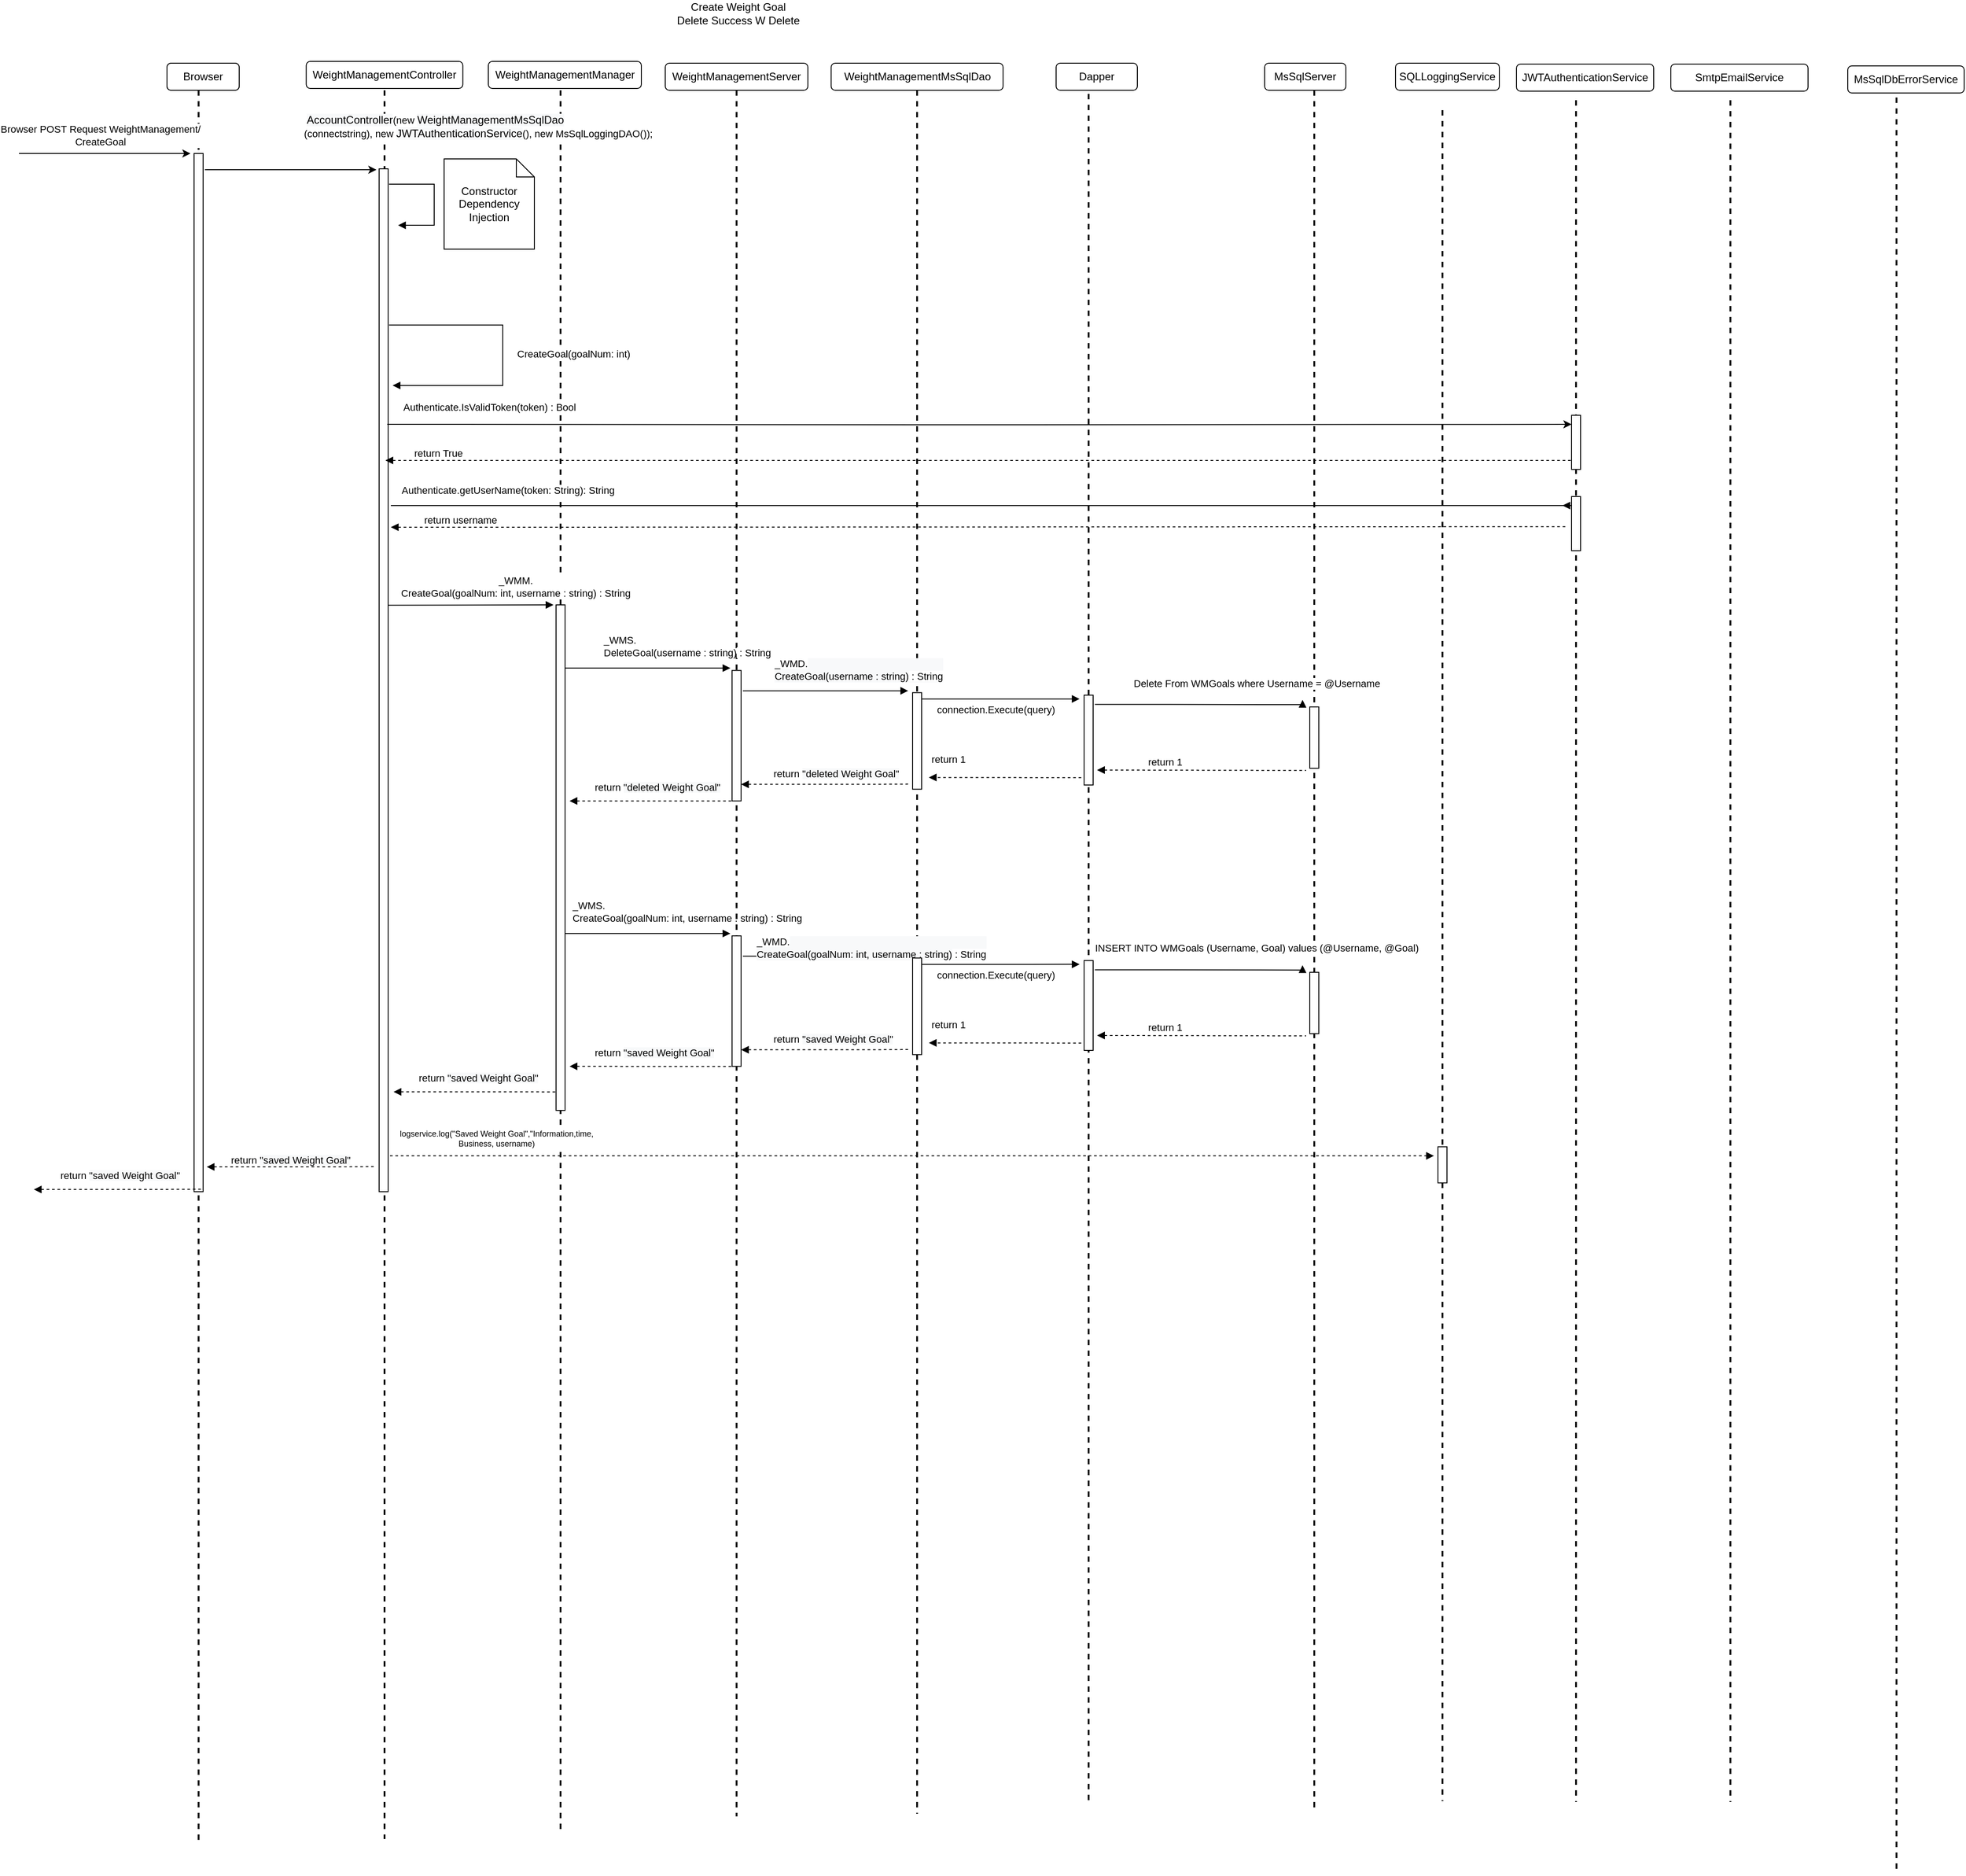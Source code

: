 <mxfile version="17.0.0" type="google" pages="4"><diagram id="Zu-n8dE4JaftM5KnnPa3" name="Success"><mxGraphModel dx="800" dy="674" grid="1" gridSize="10" guides="1" tooltips="1" connect="1" arrows="1" fold="1" page="1" pageScale="1" pageWidth="850" pageHeight="1100" math="0" shadow="0"><root><mxCell id="0"/><mxCell id="1" parent="0"/><mxCell id="gEZreNW8Lg-8bu7KFCgB-1" value="WeightManagementController" style="rounded=1;whiteSpace=wrap;html=1;" parent="1" vertex="1"><mxGeometry x="368.25" y="88" width="173.5" height="30" as="geometry"/></mxCell><mxCell id="gEZreNW8Lg-8bu7KFCgB-2" value="WeightManagementServer" style="rounded=1;whiteSpace=wrap;html=1;" parent="1" vertex="1"><mxGeometry x="766" y="90" width="158" height="30" as="geometry"/></mxCell><mxCell id="gEZreNW8Lg-8bu7KFCgB-3" value="MsSqlServer" style="rounded=1;whiteSpace=wrap;html=1;" parent="1" vertex="1"><mxGeometry x="1430" y="90" width="90" height="30" as="geometry"/></mxCell><mxCell id="gEZreNW8Lg-8bu7KFCgB-4" value="WeightManagementManager" style="rounded=1;whiteSpace=wrap;html=1;" parent="1" vertex="1"><mxGeometry x="570" y="88" width="169.5" height="30" as="geometry"/></mxCell><mxCell id="gEZreNW8Lg-8bu7KFCgB-5" value="" style="line;strokeWidth=2;direction=south;html=1;dashed=1;" parent="1" vertex="1"><mxGeometry x="450" y="120" width="10" height="1937" as="geometry"/></mxCell><mxCell id="gEZreNW8Lg-8bu7KFCgB-6" value="" style="line;strokeWidth=2;direction=south;html=1;dashed=1;" parent="1" vertex="1"><mxGeometry x="645" y="120" width="10" height="1929" as="geometry"/></mxCell><mxCell id="gEZreNW8Lg-8bu7KFCgB-7" value="" style="line;strokeWidth=2;direction=south;html=1;dashed=1;" parent="1" vertex="1"><mxGeometry x="840" y="120" width="10" height="1912" as="geometry"/></mxCell><mxCell id="gEZreNW8Lg-8bu7KFCgB-8" value="" style="line;strokeWidth=2;direction=south;html=1;dashed=1;" parent="1" vertex="1"><mxGeometry x="1480" y="120" width="10" height="1908" as="geometry"/></mxCell><mxCell id="gEZreNW8Lg-8bu7KFCgB-9" value="Create Weight Goal Delete Success W Delete" style="text;html=1;strokeColor=none;fillColor=none;align=center;verticalAlign=middle;whiteSpace=wrap;rounded=0;" parent="1" vertex="1"><mxGeometry x="776" y="20" width="142" height="30" as="geometry"/></mxCell><mxCell id="gEZreNW8Lg-8bu7KFCgB-11" value="" style="line;strokeWidth=2;direction=south;html=1;dashed=1;" parent="1" vertex="1"><mxGeometry x="1040" y="120" width="10" height="1909" as="geometry"/></mxCell><mxCell id="gEZreNW8Lg-8bu7KFCgB-12" value="" style="line;strokeWidth=2;direction=south;html=1;dashed=1;" parent="1" vertex="1"><mxGeometry x="1622" y="142" width="10" height="1873" as="geometry"/></mxCell><mxCell id="gEZreNW8Lg-8bu7KFCgB-13" value="SQLLoggingService" style="rounded=1;whiteSpace=wrap;html=1;" parent="1" vertex="1"><mxGeometry x="1575" y="90" width="115" height="30" as="geometry"/></mxCell><mxCell id="gEZreNW8Lg-8bu7KFCgB-14" value="Program.cs" style="rounded=1;whiteSpace=wrap;html=1;" parent="1" vertex="1"><mxGeometry x="214" y="90" width="80" height="30" as="geometry"/></mxCell><mxCell id="gEZreNW8Lg-8bu7KFCgB-15" value="" style="line;strokeWidth=2;direction=south;html=1;dashed=1;" parent="1" vertex="1"><mxGeometry x="244" y="120" width="10" height="1942" as="geometry"/></mxCell><mxCell id="gEZreNW8Lg-8bu7KFCgB-16" value="" style="html=1;points=[];perimeter=orthogonalPerimeter;" parent="1" vertex="1"><mxGeometry x="244" y="190" width="10" height="1150" as="geometry"/></mxCell><mxCell id="gEZreNW8Lg-8bu7KFCgB-17" value="" style="html=1;points=[];perimeter=orthogonalPerimeter;" parent="1" vertex="1"><mxGeometry x="449" y="207" width="10" height="1133" as="geometry"/></mxCell><mxCell id="gEZreNW8Lg-8bu7KFCgB-18" value="" style="line;strokeWidth=2;direction=south;html=1;dashed=1;" parent="1" vertex="1"><mxGeometry x="1230" y="124" width="10" height="1894" as="geometry"/></mxCell><mxCell id="gEZreNW8Lg-8bu7KFCgB-19" value="Dapper" style="rounded=1;whiteSpace=wrap;html=1;" parent="1" vertex="1"><mxGeometry x="1199" y="90" width="90" height="30" as="geometry"/></mxCell><mxCell id="gEZreNW8Lg-8bu7KFCgB-20" value="" style="line;strokeWidth=2;direction=south;html=1;dashed=1;" parent="1" vertex="1"><mxGeometry x="1770" y="131" width="10" height="1885" as="geometry"/></mxCell><mxCell id="gEZreNW8Lg-8bu7KFCgB-21" value="JWTAuthenticationService" style="rounded=1;whiteSpace=wrap;html=1;" parent="1" vertex="1"><mxGeometry x="1709" y="91" width="152" height="30" as="geometry"/></mxCell><mxCell id="gEZreNW8Lg-8bu7KFCgB-22" value="Browser" style="rounded=1;whiteSpace=wrap;html=1;" parent="1" vertex="1"><mxGeometry x="214" y="90" width="80" height="30" as="geometry"/></mxCell><mxCell id="gEZreNW8Lg-8bu7KFCgB-23" value="" style="endArrow=classic;html=1;rounded=0;" parent="1" edge="1"><mxGeometry width="50" height="50" relative="1" as="geometry"><mxPoint x="50" y="190" as="sourcePoint"/><mxPoint x="240" y="190" as="targetPoint"/></mxGeometry></mxCell><mxCell id="gEZreNW8Lg-8bu7KFCgB-24" value="&lt;div style=&quot;text-align: left&quot;&gt;Browser POST Request WeightManagement/&lt;/div&gt;&lt;span style=&quot;text-align: left&quot;&gt;CreateGoal&lt;/span&gt;" style="edgeLabel;html=1;align=center;verticalAlign=middle;resizable=0;points=[];" parent="gEZreNW8Lg-8bu7KFCgB-23" vertex="1" connectable="0"><mxGeometry x="0.567" y="-1" relative="1" as="geometry"><mxPoint x="-59" y="-21" as="offset"/></mxGeometry></mxCell><mxCell id="gEZreNW8Lg-8bu7KFCgB-25" value="" style="endArrow=classic;html=1;rounded=0;" parent="1" edge="1"><mxGeometry width="50" height="50" relative="1" as="geometry"><mxPoint x="256" y="208" as="sourcePoint"/><mxPoint x="446" y="208" as="targetPoint"/></mxGeometry></mxCell><mxCell id="gEZreNW8Lg-8bu7KFCgB-26" value="&lt;div style=&quot;text-align: left&quot;&gt;&lt;div&gt;&amp;nbsp;&lt;span style=&quot;font-size: 12px ; text-align: center ; background-color: rgb(248 , 249 , 250)&quot;&gt;AccountController&lt;/span&gt;(new&amp;nbsp;&lt;span style=&quot;background-color: rgb(248 , 249 , 250) ; font-size: 12px ; text-align: center&quot;&gt;WeightManagementMsSqlDao&lt;/span&gt;&lt;br&gt;&lt;/div&gt;&lt;div&gt;(connectstring), new&amp;nbsp;&lt;span style=&quot;font-size: 12px ; text-align: center ; background-color: rgb(248 , 249 , 250)&quot;&gt;JWTAuthenticationService&lt;/span&gt;(),&lt;span style=&quot;text-align: left&quot;&gt; new MsSqlLoggingDAO()&lt;/span&gt;);&amp;nbsp;&lt;/div&gt;&lt;/div&gt;" style="edgeLabel;html=1;align=center;verticalAlign=middle;resizable=0;points=[];" parent="gEZreNW8Lg-8bu7KFCgB-25" vertex="1" connectable="0"><mxGeometry x="0.567" y="-1" relative="1" as="geometry"><mxPoint x="155" y="-49" as="offset"/></mxGeometry></mxCell><mxCell id="gEZreNW8Lg-8bu7KFCgB-27" value="" style="endArrow=block;endFill=1;html=1;edgeStyle=orthogonalEdgeStyle;align=left;verticalAlign=top;rounded=0;" parent="1" edge="1"><mxGeometry x="-1" relative="1" as="geometry"><mxPoint x="460" y="224.03" as="sourcePoint"/><mxPoint x="470" y="269.53" as="targetPoint"/><Array as="points"><mxPoint x="510" y="224.03"/><mxPoint x="510" y="269.03"/></Array></mxGeometry></mxCell><mxCell id="gEZreNW8Lg-8bu7KFCgB-28" value="Constructor Dependency Injection" style="shape=note;size=20;whiteSpace=wrap;html=1;" parent="1" vertex="1"><mxGeometry x="521" y="196" width="100" height="100" as="geometry"/></mxCell><mxCell id="gEZreNW8Lg-8bu7KFCgB-29" value="CreateGoal(goalNum: int)" style="endArrow=block;endFill=1;html=1;edgeStyle=orthogonalEdgeStyle;align=left;verticalAlign=top;rounded=0;" parent="1" edge="1"><mxGeometry x="-0.082" y="14" relative="1" as="geometry"><mxPoint x="460" y="380" as="sourcePoint"/><mxPoint x="464" y="447" as="targetPoint"/><Array as="points"><mxPoint x="586" y="380"/><mxPoint x="586" y="447"/></Array><mxPoint as="offset"/></mxGeometry></mxCell><mxCell id="gEZreNW8Lg-8bu7KFCgB-30" value="" style="html=1;points=[];perimeter=orthogonalPerimeter;" parent="1" vertex="1"><mxGeometry x="645" y="690" width="10" height="560" as="geometry"/></mxCell><mxCell id="gEZreNW8Lg-8bu7KFCgB-31" value="" style="endArrow=none;endFill=0;html=1;edgeStyle=orthogonalEdgeStyle;align=left;verticalAlign=top;rounded=0;startArrow=block;startFill=1;dashed=1;" parent="1" edge="1"><mxGeometry x="-1" relative="1" as="geometry"><mxPoint x="258" y="1312.52" as="sourcePoint"/><mxPoint x="443" y="1312.26" as="targetPoint"/><Array as="points"><mxPoint x="398" y="1312.26"/><mxPoint x="398" y="1312.26"/></Array></mxGeometry></mxCell><mxCell id="gEZreNW8Lg-8bu7KFCgB-32" value="return&amp;nbsp;&lt;span style=&quot;background-color: rgb(248 , 249 , 250)&quot;&gt;&quot;saved Weight Goal&quot;&lt;/span&gt;" style="edgeLabel;resizable=0;html=1;align=left;verticalAlign=bottom;" parent="gEZreNW8Lg-8bu7KFCgB-31" connectable="0" vertex="1"><mxGeometry x="-1" relative="1" as="geometry"><mxPoint x="25" y="1" as="offset"/></mxGeometry></mxCell><mxCell id="gEZreNW8Lg-8bu7KFCgB-47" value="" style="html=1;points=[];perimeter=orthogonalPerimeter;" parent="1" vertex="1"><mxGeometry x="1622" y="1290.26" width="10" height="40" as="geometry"/></mxCell><mxCell id="gEZreNW8Lg-8bu7KFCgB-51" value="" style="endArrow=block;endFill=1;html=1;edgeStyle=orthogonalEdgeStyle;align=left;verticalAlign=top;rounded=0;exitX=1.133;exitY=0.18;exitDx=0;exitDy=0;exitPerimeter=0;entryX=-0.055;entryY=0.009;entryDx=0;entryDy=0;entryPerimeter=0;" parent="1" edge="1"><mxGeometry x="-1" relative="1" as="geometry"><mxPoint x="459.0" y="690.38" as="sourcePoint"/><mxPoint x="642.12" y="690.01" as="targetPoint"/><Array as="points"><mxPoint x="642.67" y="690.38"/></Array></mxGeometry></mxCell><mxCell id="gEZreNW8Lg-8bu7KFCgB-52" value="_WMM.&lt;br&gt;&lt;span style=&quot;text-align: left&quot;&gt;CreateGoal(goalNum: int, username : string)&lt;/span&gt;&amp;nbsp;: String&lt;span style=&quot;text-align: left&quot;&gt;&lt;br&gt;&lt;/span&gt;" style="edgeLabel;html=1;align=center;verticalAlign=middle;resizable=0;points=[];" parent="gEZreNW8Lg-8bu7KFCgB-51" vertex="1" connectable="0"><mxGeometry x="-0.158" y="2" relative="1" as="geometry"><mxPoint x="64" y="-18" as="offset"/></mxGeometry></mxCell><mxCell id="gEZreNW8Lg-8bu7KFCgB-56" value="" style="endArrow=block;endFill=1;html=1;edgeStyle=orthogonalEdgeStyle;align=left;verticalAlign=top;rounded=0;startArrow=none;startFill=0;dashed=1;" parent="1" edge="1"><mxGeometry x="-1" relative="1" as="geometry"><mxPoint x="461" y="1300.26" as="sourcePoint"/><mxPoint x="1617.5" y="1300.26" as="targetPoint"/><Array as="points"><mxPoint x="1119.5" y="1300.22"/></Array></mxGeometry></mxCell><mxCell id="gEZreNW8Lg-8bu7KFCgB-57" value="&lt;div style=&quot;font-size: 9px ; text-align: center&quot;&gt;logservice.log(&quot;Saved Weight Goal&quot;,&quot;Information,time,&lt;/div&gt;&lt;div style=&quot;font-size: 9px ; text-align: center&quot;&gt;Business, username)&lt;/div&gt;" style="edgeLabel;resizable=0;html=1;align=left;verticalAlign=bottom;" parent="gEZreNW8Lg-8bu7KFCgB-56" connectable="0" vertex="1"><mxGeometry x="-1" relative="1" as="geometry"><mxPoint x="9" y="-6" as="offset"/></mxGeometry></mxCell><mxCell id="gEZreNW8Lg-8bu7KFCgB-58" value="" style="endArrow=none;endFill=0;html=1;edgeStyle=orthogonalEdgeStyle;align=left;verticalAlign=top;rounded=0;startArrow=block;startFill=1;dashed=1;" parent="1" edge="1"><mxGeometry x="-1" relative="1" as="geometry"><mxPoint x="66.5" y="1337.52" as="sourcePoint"/><mxPoint x="251.5" y="1337.26" as="targetPoint"/><Array as="points"><mxPoint x="206.5" y="1337.26"/><mxPoint x="206.5" y="1337.26"/></Array></mxGeometry></mxCell><mxCell id="gEZreNW8Lg-8bu7KFCgB-59" value="return&amp;nbsp;&lt;span style=&quot;background-color: rgb(248 , 249 , 250)&quot;&gt;&quot;saved Weight Goal&quot;&lt;/span&gt;" style="edgeLabel;resizable=0;html=1;align=left;verticalAlign=bottom;" parent="gEZreNW8Lg-8bu7KFCgB-58" connectable="0" vertex="1"><mxGeometry x="-1" relative="1" as="geometry"><mxPoint x="27" y="-7" as="offset"/></mxGeometry></mxCell><mxCell id="gEZreNW8Lg-8bu7KFCgB-87" value="" style="line;strokeWidth=2;direction=south;html=1;dashed=1;" parent="1" vertex="1"><mxGeometry x="1941" y="131" width="10" height="1885" as="geometry"/></mxCell><mxCell id="gEZreNW8Lg-8bu7KFCgB-88" value="SmtpEmailService" style="rounded=1;whiteSpace=wrap;html=1;" parent="1" vertex="1"><mxGeometry x="1880" y="91" width="152" height="30" as="geometry"/></mxCell><mxCell id="gEZreNW8Lg-8bu7KFCgB-105" value="" style="endArrow=block;endFill=1;html=1;edgeStyle=orthogonalEdgeStyle;align=left;verticalAlign=top;rounded=0;exitX=1.133;exitY=0.18;exitDx=0;exitDy=0;exitPerimeter=0;entryX=-0.055;entryY=0.009;entryDx=0;entryDy=0;entryPerimeter=0;" parent="1" edge="1"><mxGeometry x="-1" relative="1" as="geometry"><mxPoint x="655" y="1053.96" as="sourcePoint"/><mxPoint x="838.12" y="1053.96" as="targetPoint"/><Array as="points"><mxPoint x="838.67" y="1054.33"/></Array></mxGeometry></mxCell><mxCell id="gEZreNW8Lg-8bu7KFCgB-106" value="&lt;div style=&quot;text-align: left&quot;&gt;&lt;span style=&quot;text-align: center ; background-color: rgb(255 , 255 , 255)&quot;&gt;_WMS.&lt;/span&gt;&lt;br style=&quot;text-align: center&quot;&gt;CreateGoal(goalNum: int, username : string)&lt;span style=&quot;text-align: center ; background-color: rgb(255 , 255 , 255)&quot;&gt;&amp;nbsp;: String&lt;/span&gt;&lt;br&gt;&lt;/div&gt;" style="edgeLabel;html=1;align=center;verticalAlign=middle;resizable=0;points=[];labelBackgroundColor=none;" parent="gEZreNW8Lg-8bu7KFCgB-105" vertex="1" connectable="0"><mxGeometry x="-0.323" relative="1" as="geometry"><mxPoint x="73" y="-24" as="offset"/></mxGeometry></mxCell><mxCell id="gEZreNW8Lg-8bu7KFCgB-107" value="" style="html=1;points=[];perimeter=orthogonalPerimeter;" parent="1" vertex="1"><mxGeometry x="840" y="1056.62" width="10" height="144.56" as="geometry"/></mxCell><mxCell id="gEZreNW8Lg-8bu7KFCgB-108" value="" style="endArrow=none;endFill=0;html=1;edgeStyle=orthogonalEdgeStyle;align=left;verticalAlign=top;rounded=0;startArrow=block;startFill=1;dashed=1;" parent="1" edge="1"><mxGeometry x="-1" relative="1" as="geometry"><mxPoint x="660" y="1201.18" as="sourcePoint"/><mxPoint x="840" y="1201.23" as="targetPoint"/><Array as="points"><mxPoint x="795" y="1201.18"/><mxPoint x="795" y="1201.18"/></Array></mxGeometry></mxCell><mxCell id="gEZreNW8Lg-8bu7KFCgB-109" value="return&amp;nbsp;&lt;span style=&quot;background-color: rgb(248 , 249 , 250)&quot;&gt;&quot;saved Weight Goal&quot;&lt;/span&gt;" style="edgeLabel;resizable=0;html=1;align=left;verticalAlign=bottom;" parent="gEZreNW8Lg-8bu7KFCgB-108" connectable="0" vertex="1"><mxGeometry x="-1" relative="1" as="geometry"><mxPoint x="26" y="-7" as="offset"/></mxGeometry></mxCell><mxCell id="gEZreNW8Lg-8bu7KFCgB-110" value="" style="endArrow=block;endFill=1;html=1;edgeStyle=orthogonalEdgeStyle;align=left;verticalAlign=top;rounded=0;exitX=1.133;exitY=0.18;exitDx=0;exitDy=0;exitPerimeter=0;entryX=-0.055;entryY=0.009;entryDx=0;entryDy=0;entryPerimeter=0;" parent="1" edge="1"><mxGeometry x="-1" relative="1" as="geometry"><mxPoint x="852.0" y="1079.16" as="sourcePoint"/><mxPoint x="1035.12" y="1079.2" as="targetPoint"/><Array as="points"><mxPoint x="1035.67" y="1079.57"/></Array></mxGeometry></mxCell><mxCell id="gEZreNW8Lg-8bu7KFCgB-111" value="&lt;div style=&quot;text-align: left&quot;&gt;&lt;div style=&quot;background-color: rgb(248 , 249 , 250)&quot;&gt;&lt;div&gt;&lt;span style=&quot;text-align: center ; background-color: rgb(255 , 255 , 255)&quot;&gt;_WMD.&lt;/span&gt;&lt;br style=&quot;text-align: center&quot;&gt;CreateGoal(goalNum: int, username : string)&lt;span style=&quot;text-align: center ; background-color: rgb(255 , 255 , 255)&quot;&gt;&amp;nbsp;: String&lt;/span&gt;&lt;br&gt;&lt;/div&gt;&lt;/div&gt;&lt;/div&gt;" style="edgeLabel;html=1;align=center;verticalAlign=middle;resizable=0;points=[];" parent="gEZreNW8Lg-8bu7KFCgB-110" vertex="1" connectable="0"><mxGeometry x="-0.323" relative="1" as="geometry"><mxPoint x="80" y="-9" as="offset"/></mxGeometry></mxCell><mxCell id="gEZreNW8Lg-8bu7KFCgB-112" value="" style="html=1;points=[];perimeter=orthogonalPerimeter;" parent="1" vertex="1"><mxGeometry x="1040" y="1081.18" width="10" height="107" as="geometry"/></mxCell><mxCell id="gEZreNW8Lg-8bu7KFCgB-113" value="" style="html=1;points=[];perimeter=orthogonalPerimeter;" parent="1" vertex="1"><mxGeometry x="1480" y="1097.01" width="10" height="67.94" as="geometry"/></mxCell><mxCell id="gEZreNW8Lg-8bu7KFCgB-114" value="&lt;br&gt;" style="endArrow=block;endFill=1;html=1;edgeStyle=orthogonalEdgeStyle;align=left;verticalAlign=top;rounded=0;exitX=1.133;exitY=0.18;exitDx=0;exitDy=0;exitPerimeter=0;" parent="1" edge="1"><mxGeometry x="1" y="37" relative="1" as="geometry"><mxPoint x="1050" y="1088.19" as="sourcePoint"/><mxPoint x="1225" y="1088.18" as="targetPoint"/><Array as="points"><mxPoint x="1133" y="1088.48"/><mxPoint x="1215" y="1088.48"/></Array><mxPoint y="3" as="offset"/></mxGeometry></mxCell><mxCell id="gEZreNW8Lg-8bu7KFCgB-115" value="connection.Execute(query)" style="edgeLabel;html=1;align=center;verticalAlign=middle;resizable=0;points=[];" parent="gEZreNW8Lg-8bu7KFCgB-114" vertex="1" connectable="0"><mxGeometry x="-0.161" y="-5" relative="1" as="geometry"><mxPoint x="8" y="7" as="offset"/></mxGeometry></mxCell><mxCell id="gEZreNW8Lg-8bu7KFCgB-116" value="" style="endArrow=none;endFill=0;html=1;edgeStyle=orthogonalEdgeStyle;align=left;verticalAlign=top;rounded=0;startArrow=block;startFill=1;dashed=1;" parent="1" edge="1"><mxGeometry x="-1" relative="1" as="geometry"><mxPoint x="850" y="1182.77" as="sourcePoint"/><mxPoint x="1035" y="1182.51" as="targetPoint"/><Array as="points"><mxPoint x="990" y="1182.46"/><mxPoint x="990" y="1182.46"/></Array></mxGeometry></mxCell><mxCell id="gEZreNW8Lg-8bu7KFCgB-117" value="return &lt;span style=&quot;background-color: rgb(248 , 249 , 250)&quot;&gt;&quot;saved Weight Goal&quot;&lt;/span&gt;" style="edgeLabel;resizable=0;html=1;align=left;verticalAlign=bottom;" parent="gEZreNW8Lg-8bu7KFCgB-116" connectable="0" vertex="1"><mxGeometry x="-1" relative="1" as="geometry"><mxPoint x="34" y="-3" as="offset"/></mxGeometry></mxCell><mxCell id="gEZreNW8Lg-8bu7KFCgB-118" value="" style="endArrow=none;endFill=0;html=1;edgeStyle=orthogonalEdgeStyle;align=left;verticalAlign=top;rounded=0;startArrow=block;startFill=1;dashed=1;" parent="1" edge="1"><mxGeometry x="-1" relative="1" as="geometry"><mxPoint x="1244.38" y="1166.95" as="sourcePoint"/><mxPoint x="1476.0" y="1167.39" as="targetPoint"/><Array as="points"><mxPoint x="1265" y="1167.18"/></Array></mxGeometry></mxCell><mxCell id="gEZreNW8Lg-8bu7KFCgB-119" value="return 1" style="edgeLabel;resizable=0;html=1;align=left;verticalAlign=bottom;" parent="gEZreNW8Lg-8bu7KFCgB-118" connectable="0" vertex="1"><mxGeometry x="-1" relative="1" as="geometry"><mxPoint x="55" as="offset"/></mxGeometry></mxCell><mxCell id="gEZreNW8Lg-8bu7KFCgB-120" value="" style="html=1;points=[];perimeter=orthogonalPerimeter;" parent="1" vertex="1"><mxGeometry x="1230" y="1083.97" width="10" height="99.54" as="geometry"/></mxCell><mxCell id="gEZreNW8Lg-8bu7KFCgB-121" value="&lt;br&gt;" style="endArrow=block;endFill=1;html=1;edgeStyle=orthogonalEdgeStyle;align=left;verticalAlign=top;rounded=0;exitX=1.133;exitY=0.18;exitDx=0;exitDy=0;exitPerimeter=0;" parent="1" edge="1"><mxGeometry x="1" y="37" relative="1" as="geometry"><mxPoint x="1242.0" y="1094.22" as="sourcePoint"/><mxPoint x="1472.0" y="1089.18" as="targetPoint"/><Array as="points"><mxPoint x="1325" y="1094.51"/><mxPoint x="1407" y="1094.51"/></Array><mxPoint y="3" as="offset"/></mxGeometry></mxCell><mxCell id="gEZreNW8Lg-8bu7KFCgB-122" value="INSERT INTO WMGoals (Username, Goal) values (@Username, @Goal)" style="edgeLabel;html=1;align=center;verticalAlign=middle;resizable=0;points=[];" parent="gEZreNW8Lg-8bu7KFCgB-121" vertex="1" connectable="0"><mxGeometry x="-0.309" y="-1" relative="1" as="geometry"><mxPoint x="97" y="-25" as="offset"/></mxGeometry></mxCell><mxCell id="gEZreNW8Lg-8bu7KFCgB-123" value="" style="endArrow=none;endFill=0;html=1;edgeStyle=orthogonalEdgeStyle;align=left;verticalAlign=top;rounded=0;startArrow=block;startFill=1;dashed=1;" parent="1" edge="1"><mxGeometry x="-1" relative="1" as="geometry"><mxPoint x="1058.0" y="1175.18" as="sourcePoint"/><mxPoint x="1227.0" y="1175.35" as="targetPoint"/><Array as="points"><mxPoint x="1064" y="1175.18"/></Array></mxGeometry></mxCell><mxCell id="gEZreNW8Lg-8bu7KFCgB-124" value="return 1" style="edgeLabel;resizable=0;html=1;align=left;verticalAlign=bottom;" parent="gEZreNW8Lg-8bu7KFCgB-123" connectable="0" vertex="1"><mxGeometry x="-1" relative="1" as="geometry"><mxPoint x="1" y="-12" as="offset"/></mxGeometry></mxCell><mxCell id="gEZreNW8Lg-8bu7KFCgB-129" value="" style="line;strokeWidth=2;direction=south;html=1;dashed=1;" parent="1" vertex="1"><mxGeometry x="2125" y="128" width="10" height="1968" as="geometry"/></mxCell><mxCell id="gEZreNW8Lg-8bu7KFCgB-130" value="MsSqlDbErrorService" style="rounded=1;whiteSpace=wrap;html=1;" parent="1" vertex="1"><mxGeometry x="2076" y="93" width="129" height="30" as="geometry"/></mxCell><mxCell id="gEZreNW8Lg-8bu7KFCgB-132" value="" style="endArrow=classic;html=1;rounded=0;edgeStyle=orthogonalEdgeStyle;entryX=0;entryY=0.167;entryDx=0;entryDy=0;entryPerimeter=0;" parent="1" target="gEZreNW8Lg-8bu7KFCgB-139" edge="1"><mxGeometry relative="1" as="geometry"><mxPoint x="458" y="490" as="sourcePoint"/><mxPoint x="1760" y="490" as="targetPoint"/></mxGeometry></mxCell><mxCell id="gEZreNW8Lg-8bu7KFCgB-133" value="Authenticate.IsValidToken(token) : Bool" style="edgeLabel;resizable=0;html=1;align=center;verticalAlign=middle;" parent="gEZreNW8Lg-8bu7KFCgB-132" connectable="0" vertex="1"><mxGeometry relative="1" as="geometry"><mxPoint x="-544" y="-20" as="offset"/></mxGeometry></mxCell><mxCell id="gEZreNW8Lg-8bu7KFCgB-134" value="" style="endArrow=none;endFill=0;html=1;edgeStyle=orthogonalEdgeStyle;align=left;verticalAlign=top;rounded=0;startArrow=block;startFill=1;dashed=1;entryX=0.462;entryY=-29.044;entryDx=0;entryDy=0;entryPerimeter=0;" parent="1" edge="1"><mxGeometry x="-1" relative="1" as="geometry"><mxPoint x="456" y="530" as="sourcePoint"/><mxPoint x="1778.44" y="528.806" as="targetPoint"/><Array as="points"><mxPoint x="1770" y="530"/><mxPoint x="1770" y="529"/></Array></mxGeometry></mxCell><mxCell id="gEZreNW8Lg-8bu7KFCgB-135" value="return True" style="edgeLabel;resizable=0;html=1;align=left;verticalAlign=bottom;" parent="gEZreNW8Lg-8bu7KFCgB-134" connectable="0" vertex="1"><mxGeometry x="-1" relative="1" as="geometry"><mxPoint x="30" as="offset"/></mxGeometry></mxCell><mxCell id="gEZreNW8Lg-8bu7KFCgB-136" value="Authenticate.getUserName(token: String): String" style="endArrow=block;endFill=1;html=1;edgeStyle=orthogonalEdgeStyle;align=left;verticalAlign=top;rounded=0;" parent="1" edge="1"><mxGeometry x="-0.985" y="30" relative="1" as="geometry"><mxPoint x="462" y="580" as="sourcePoint"/><mxPoint x="1760" y="580" as="targetPoint"/><mxPoint as="offset"/><Array as="points"><mxPoint x="1780" y="580"/></Array></mxGeometry></mxCell><mxCell id="gEZreNW8Lg-8bu7KFCgB-137" value="" style="endArrow=none;endFill=0;html=1;edgeStyle=orthogonalEdgeStyle;align=left;verticalAlign=top;rounded=0;startArrow=block;startFill=1;dashed=1;entryX=-0.438;entryY=0.556;entryDx=0;entryDy=0;entryPerimeter=0;" parent="1" target="gEZreNW8Lg-8bu7KFCgB-140" edge="1"><mxGeometry x="-1" relative="1" as="geometry"><mxPoint x="462" y="604" as="sourcePoint"/><mxPoint x="1772" y="604" as="targetPoint"/><Array as="points"><mxPoint x="601" y="604"/></Array></mxGeometry></mxCell><mxCell id="gEZreNW8Lg-8bu7KFCgB-138" value="return username" style="edgeLabel;resizable=0;html=1;align=left;verticalAlign=bottom;" parent="gEZreNW8Lg-8bu7KFCgB-137" connectable="0" vertex="1"><mxGeometry x="-1" relative="1" as="geometry"><mxPoint x="35" as="offset"/></mxGeometry></mxCell><mxCell id="gEZreNW8Lg-8bu7KFCgB-139" value="" style="html=1;points=[];perimeter=orthogonalPerimeter;" parent="1" vertex="1"><mxGeometry x="1770" y="480" width="10" height="60" as="geometry"/></mxCell><mxCell id="gEZreNW8Lg-8bu7KFCgB-140" value="" style="html=1;points=[];perimeter=orthogonalPerimeter;" parent="1" vertex="1"><mxGeometry x="1770" y="570" width="10" height="60" as="geometry"/></mxCell><mxCell id="_J33T24dU0ndYMFvRwaN-21" value="" style="endArrow=block;endFill=1;html=1;edgeStyle=orthogonalEdgeStyle;align=left;verticalAlign=top;rounded=0;exitX=1.133;exitY=0.18;exitDx=0;exitDy=0;exitPerimeter=0;entryX=-0.055;entryY=0.009;entryDx=0;entryDy=0;entryPerimeter=0;" parent="1" edge="1"><mxGeometry x="-1" relative="1" as="geometry"><mxPoint x="655" y="760" as="sourcePoint"/><mxPoint x="838.12" y="760" as="targetPoint"/><Array as="points"><mxPoint x="838.67" y="760.37"/></Array></mxGeometry></mxCell><mxCell id="_J33T24dU0ndYMFvRwaN-22" value="&lt;div style=&quot;text-align: left&quot;&gt;&lt;span style=&quot;text-align: center ; background-color: rgb(255 , 255 , 255)&quot;&gt;_WMS.&lt;/span&gt;&lt;br style=&quot;text-align: center&quot;&gt;DeleteGoal(username : string)&lt;span style=&quot;text-align: center ; background-color: rgb(255 , 255 , 255)&quot;&gt;&amp;nbsp;: String&lt;/span&gt;&lt;br&gt;&lt;/div&gt;" style="edgeLabel;html=1;align=center;verticalAlign=middle;resizable=0;points=[];labelBackgroundColor=none;" parent="_J33T24dU0ndYMFvRwaN-21" vertex="1" connectable="0"><mxGeometry x="-0.323" relative="1" as="geometry"><mxPoint x="73" y="-24" as="offset"/></mxGeometry></mxCell><mxCell id="_J33T24dU0ndYMFvRwaN-23" value="" style="html=1;points=[];perimeter=orthogonalPerimeter;" parent="1" vertex="1"><mxGeometry x="840" y="762.66" width="10" height="144.56" as="geometry"/></mxCell><mxCell id="_J33T24dU0ndYMFvRwaN-24" value="" style="endArrow=none;endFill=0;html=1;edgeStyle=orthogonalEdgeStyle;align=left;verticalAlign=top;rounded=0;startArrow=block;startFill=1;dashed=1;" parent="1" edge="1"><mxGeometry x="-1" relative="1" as="geometry"><mxPoint x="660" y="907.22" as="sourcePoint"/><mxPoint x="840" y="907.27" as="targetPoint"/><Array as="points"><mxPoint x="795" y="907.22"/><mxPoint x="795" y="907.22"/></Array></mxGeometry></mxCell><mxCell id="_J33T24dU0ndYMFvRwaN-25" value="return&amp;nbsp;&lt;span style=&quot;background-color: rgb(248 , 249 , 250)&quot;&gt;&quot;deleted Weight Goal&quot;&lt;/span&gt;" style="edgeLabel;resizable=0;html=1;align=left;verticalAlign=bottom;" parent="_J33T24dU0ndYMFvRwaN-24" connectable="0" vertex="1"><mxGeometry x="-1" relative="1" as="geometry"><mxPoint x="26" y="-7" as="offset"/></mxGeometry></mxCell><mxCell id="_J33T24dU0ndYMFvRwaN-26" value="" style="endArrow=block;endFill=1;html=1;edgeStyle=orthogonalEdgeStyle;align=left;verticalAlign=top;rounded=0;exitX=1.133;exitY=0.18;exitDx=0;exitDy=0;exitPerimeter=0;entryX=-0.055;entryY=0.009;entryDx=0;entryDy=0;entryPerimeter=0;" parent="1" edge="1"><mxGeometry x="-1" relative="1" as="geometry"><mxPoint x="852.0" y="785.2" as="sourcePoint"/><mxPoint x="1035.12" y="785.24" as="targetPoint"/><Array as="points"><mxPoint x="1035.67" y="785.61"/></Array></mxGeometry></mxCell><mxCell id="_J33T24dU0ndYMFvRwaN-27" value="&lt;div style=&quot;text-align: left&quot;&gt;&lt;div style=&quot;background-color: rgb(248 , 249 , 250)&quot;&gt;&lt;div&gt;&lt;span style=&quot;text-align: center ; background-color: rgb(255 , 255 , 255)&quot;&gt;_WMD.&lt;/span&gt;&lt;br style=&quot;text-align: center&quot;&gt;CreateGoal(username : string)&lt;span style=&quot;text-align: center ; background-color: rgb(255 , 255 , 255)&quot;&gt;&amp;nbsp;: String&lt;/span&gt;&lt;br&gt;&lt;/div&gt;&lt;/div&gt;&lt;/div&gt;" style="edgeLabel;html=1;align=center;verticalAlign=middle;resizable=0;points=[];" parent="_J33T24dU0ndYMFvRwaN-26" vertex="1" connectable="0"><mxGeometry x="-0.323" relative="1" as="geometry"><mxPoint x="66" y="-23" as="offset"/></mxGeometry></mxCell><mxCell id="_J33T24dU0ndYMFvRwaN-28" value="" style="html=1;points=[];perimeter=orthogonalPerimeter;" parent="1" vertex="1"><mxGeometry x="1040" y="787.22" width="10" height="107" as="geometry"/></mxCell><mxCell id="_J33T24dU0ndYMFvRwaN-29" value="" style="html=1;points=[];perimeter=orthogonalPerimeter;" parent="1" vertex="1"><mxGeometry x="1480" y="803.05" width="10" height="67.94" as="geometry"/></mxCell><mxCell id="_J33T24dU0ndYMFvRwaN-30" value="&lt;br&gt;" style="endArrow=block;endFill=1;html=1;edgeStyle=orthogonalEdgeStyle;align=left;verticalAlign=top;rounded=0;exitX=1.133;exitY=0.18;exitDx=0;exitDy=0;exitPerimeter=0;" parent="1" edge="1"><mxGeometry x="1" y="37" relative="1" as="geometry"><mxPoint x="1050" y="794.23" as="sourcePoint"/><mxPoint x="1225" y="794.22" as="targetPoint"/><Array as="points"><mxPoint x="1133" y="794.52"/><mxPoint x="1215" y="794.52"/></Array><mxPoint y="3" as="offset"/></mxGeometry></mxCell><mxCell id="_J33T24dU0ndYMFvRwaN-31" value="connection.Execute(query)" style="edgeLabel;html=1;align=center;verticalAlign=middle;resizable=0;points=[];" parent="_J33T24dU0ndYMFvRwaN-30" vertex="1" connectable="0"><mxGeometry x="-0.161" y="-5" relative="1" as="geometry"><mxPoint x="8" y="7" as="offset"/></mxGeometry></mxCell><mxCell id="_J33T24dU0ndYMFvRwaN-32" value="" style="endArrow=none;endFill=0;html=1;edgeStyle=orthogonalEdgeStyle;align=left;verticalAlign=top;rounded=0;startArrow=block;startFill=1;dashed=1;" parent="1" edge="1"><mxGeometry x="-1" relative="1" as="geometry"><mxPoint x="850" y="888.81" as="sourcePoint"/><mxPoint x="1035" y="888.55" as="targetPoint"/><Array as="points"><mxPoint x="990" y="888.5"/><mxPoint x="990" y="888.5"/></Array></mxGeometry></mxCell><mxCell id="_J33T24dU0ndYMFvRwaN-33" value="return &lt;span style=&quot;background-color: rgb(248 , 249 , 250)&quot;&gt;&quot;deleted Weight Goal&quot;&lt;/span&gt;" style="edgeLabel;resizable=0;html=1;align=left;verticalAlign=bottom;" parent="_J33T24dU0ndYMFvRwaN-32" connectable="0" vertex="1"><mxGeometry x="-1" relative="1" as="geometry"><mxPoint x="34" y="-3" as="offset"/></mxGeometry></mxCell><mxCell id="_J33T24dU0ndYMFvRwaN-34" value="" style="endArrow=none;endFill=0;html=1;edgeStyle=orthogonalEdgeStyle;align=left;verticalAlign=top;rounded=0;startArrow=block;startFill=1;dashed=1;" parent="1" edge="1"><mxGeometry x="-1" relative="1" as="geometry"><mxPoint x="1244.38" y="872.99" as="sourcePoint"/><mxPoint x="1476.0" y="873.43" as="targetPoint"/><Array as="points"><mxPoint x="1265" y="873.22"/></Array></mxGeometry></mxCell><mxCell id="_J33T24dU0ndYMFvRwaN-35" value="return 1" style="edgeLabel;resizable=0;html=1;align=left;verticalAlign=bottom;" parent="_J33T24dU0ndYMFvRwaN-34" connectable="0" vertex="1"><mxGeometry x="-1" relative="1" as="geometry"><mxPoint x="55" as="offset"/></mxGeometry></mxCell><mxCell id="_J33T24dU0ndYMFvRwaN-36" value="" style="html=1;points=[];perimeter=orthogonalPerimeter;" parent="1" vertex="1"><mxGeometry x="1230" y="790.01" width="10" height="99.54" as="geometry"/></mxCell><mxCell id="_J33T24dU0ndYMFvRwaN-37" value="&lt;br&gt;" style="endArrow=block;endFill=1;html=1;edgeStyle=orthogonalEdgeStyle;align=left;verticalAlign=top;rounded=0;exitX=1.133;exitY=0.18;exitDx=0;exitDy=0;exitPerimeter=0;" parent="1" edge="1"><mxGeometry x="1" y="37" relative="1" as="geometry"><mxPoint x="1242.0" y="800.26" as="sourcePoint"/><mxPoint x="1472.0" y="795.22" as="targetPoint"/><Array as="points"><mxPoint x="1325" y="800.55"/><mxPoint x="1407" y="800.55"/></Array><mxPoint y="3" as="offset"/></mxGeometry></mxCell><mxCell id="_J33T24dU0ndYMFvRwaN-38" value="Delete From WMGoals where Username = @Username" style="edgeLabel;html=1;align=center;verticalAlign=middle;resizable=0;points=[];" parent="_J33T24dU0ndYMFvRwaN-37" vertex="1" connectable="0"><mxGeometry x="-0.309" y="-1" relative="1" as="geometry"><mxPoint x="97" y="-25" as="offset"/></mxGeometry></mxCell><mxCell id="_J33T24dU0ndYMFvRwaN-39" value="" style="endArrow=none;endFill=0;html=1;edgeStyle=orthogonalEdgeStyle;align=left;verticalAlign=top;rounded=0;startArrow=block;startFill=1;dashed=1;" parent="1" edge="1"><mxGeometry x="-1" relative="1" as="geometry"><mxPoint x="1058.0" y="881.22" as="sourcePoint"/><mxPoint x="1227.0" y="881.39" as="targetPoint"/><Array as="points"><mxPoint x="1064" y="881.22"/></Array></mxGeometry></mxCell><mxCell id="_J33T24dU0ndYMFvRwaN-40" value="return 1" style="edgeLabel;resizable=0;html=1;align=left;verticalAlign=bottom;" parent="_J33T24dU0ndYMFvRwaN-39" connectable="0" vertex="1"><mxGeometry x="-1" relative="1" as="geometry"><mxPoint x="1" y="-12" as="offset"/></mxGeometry></mxCell><mxCell id="_J33T24dU0ndYMFvRwaN-41" value="" style="endArrow=none;endFill=0;html=1;edgeStyle=orthogonalEdgeStyle;align=left;verticalAlign=top;rounded=0;startArrow=block;startFill=1;dashed=1;" parent="1" edge="1"><mxGeometry x="-1" relative="1" as="geometry"><mxPoint x="465" y="1229.41" as="sourcePoint"/><mxPoint x="645" y="1229.46" as="targetPoint"/><Array as="points"><mxPoint x="600" y="1229.41"/><mxPoint x="600" y="1229.41"/></Array></mxGeometry></mxCell><mxCell id="_J33T24dU0ndYMFvRwaN-42" value="return&amp;nbsp;&lt;span style=&quot;background-color: rgb(248 , 249 , 250)&quot;&gt;&quot;saved Weight Goal&quot;&lt;/span&gt;" style="edgeLabel;resizable=0;html=1;align=left;verticalAlign=bottom;" parent="_J33T24dU0ndYMFvRwaN-41" connectable="0" vertex="1"><mxGeometry x="-1" relative="1" as="geometry"><mxPoint x="26" y="-7" as="offset"/></mxGeometry></mxCell><mxCell id="SjA-UsDPnyYuA9Mtx6YP-1" value="WeightManagementMsSqlDao" style="rounded=1;whiteSpace=wrap;html=1;" parent="1" vertex="1"><mxGeometry x="949.75" y="90" width="190.5" height="30" as="geometry"/></mxCell></root></mxGraphModel></diagram><diagram name="Success No Delete" id="CMlosY8-F5u26xkK7E3O"><mxGraphModel dx="1120" dy="943" grid="1" gridSize="10" guides="1" tooltips="1" connect="1" arrows="1" fold="1" page="1" pageScale="1" pageWidth="850" pageHeight="1100" math="0" shadow="0"><root><mxCell id="dbzd16mMvVwM1jVQ8G-7-0"/><mxCell id="dbzd16mMvVwM1jVQ8G-7-1" parent="dbzd16mMvVwM1jVQ8G-7-0"/><mxCell id="dbzd16mMvVwM1jVQ8G-7-2" value="WeightManagementController" style="rounded=1;whiteSpace=wrap;html=1;" parent="dbzd16mMvVwM1jVQ8G-7-1" vertex="1"><mxGeometry x="368.25" y="88" width="173.5" height="30" as="geometry"/></mxCell><mxCell id="dbzd16mMvVwM1jVQ8G-7-3" value="WeightManagementServer" style="rounded=1;whiteSpace=wrap;html=1;" parent="dbzd16mMvVwM1jVQ8G-7-1" vertex="1"><mxGeometry x="766" y="90" width="158" height="30" as="geometry"/></mxCell><mxCell id="dbzd16mMvVwM1jVQ8G-7-4" value="MsSqlServer" style="rounded=1;whiteSpace=wrap;html=1;" parent="dbzd16mMvVwM1jVQ8G-7-1" vertex="1"><mxGeometry x="1430" y="90" width="90" height="30" as="geometry"/></mxCell><mxCell id="dbzd16mMvVwM1jVQ8G-7-5" value="WeightManagementManager" style="rounded=1;whiteSpace=wrap;html=1;" parent="dbzd16mMvVwM1jVQ8G-7-1" vertex="1"><mxGeometry x="570" y="88" width="169.5" height="30" as="geometry"/></mxCell><mxCell id="dbzd16mMvVwM1jVQ8G-7-6" value="" style="line;strokeWidth=2;direction=south;html=1;dashed=1;" parent="dbzd16mMvVwM1jVQ8G-7-1" vertex="1"><mxGeometry x="450" y="120" width="10" height="1937" as="geometry"/></mxCell><mxCell id="dbzd16mMvVwM1jVQ8G-7-7" value="" style="line;strokeWidth=2;direction=south;html=1;dashed=1;" parent="dbzd16mMvVwM1jVQ8G-7-1" vertex="1"><mxGeometry x="645" y="120" width="10" height="1929" as="geometry"/></mxCell><mxCell id="dbzd16mMvVwM1jVQ8G-7-8" value="" style="line;strokeWidth=2;direction=south;html=1;dashed=1;" parent="dbzd16mMvVwM1jVQ8G-7-1" vertex="1"><mxGeometry x="840" y="120" width="10" height="1912" as="geometry"/></mxCell><mxCell id="dbzd16mMvVwM1jVQ8G-7-9" value="" style="line;strokeWidth=2;direction=south;html=1;dashed=1;" parent="dbzd16mMvVwM1jVQ8G-7-1" vertex="1"><mxGeometry x="1480" y="120" width="10" height="1908" as="geometry"/></mxCell><mxCell id="dbzd16mMvVwM1jVQ8G-7-10" value="Create Weight Goal No Delete" style="text;html=1;strokeColor=none;fillColor=none;align=center;verticalAlign=middle;whiteSpace=wrap;rounded=0;" parent="dbzd16mMvVwM1jVQ8G-7-1" vertex="1"><mxGeometry x="776" y="20" width="142" height="30" as="geometry"/></mxCell><mxCell id="dbzd16mMvVwM1jVQ8G-7-11" value="" style="line;strokeWidth=2;direction=south;html=1;dashed=1;" parent="dbzd16mMvVwM1jVQ8G-7-1" vertex="1"><mxGeometry x="1040" y="120" width="10" height="1909" as="geometry"/></mxCell><mxCell id="dbzd16mMvVwM1jVQ8G-7-12" value="" style="line;strokeWidth=2;direction=south;html=1;dashed=1;" parent="dbzd16mMvVwM1jVQ8G-7-1" vertex="1"><mxGeometry x="1622" y="142" width="10" height="1873" as="geometry"/></mxCell><mxCell id="dbzd16mMvVwM1jVQ8G-7-13" value="SQLLoggingService" style="rounded=1;whiteSpace=wrap;html=1;" parent="dbzd16mMvVwM1jVQ8G-7-1" vertex="1"><mxGeometry x="1575" y="90" width="115" height="30" as="geometry"/></mxCell><mxCell id="dbzd16mMvVwM1jVQ8G-7-14" value="Program.cs" style="rounded=1;whiteSpace=wrap;html=1;" parent="dbzd16mMvVwM1jVQ8G-7-1" vertex="1"><mxGeometry x="214" y="90" width="80" height="30" as="geometry"/></mxCell><mxCell id="dbzd16mMvVwM1jVQ8G-7-15" value="" style="line;strokeWidth=2;direction=south;html=1;dashed=1;" parent="dbzd16mMvVwM1jVQ8G-7-1" vertex="1"><mxGeometry x="244" y="120" width="10" height="1942" as="geometry"/></mxCell><mxCell id="dbzd16mMvVwM1jVQ8G-7-16" value="" style="html=1;points=[];perimeter=orthogonalPerimeter;" parent="dbzd16mMvVwM1jVQ8G-7-1" vertex="1"><mxGeometry x="244" y="190" width="10" height="1150" as="geometry"/></mxCell><mxCell id="dbzd16mMvVwM1jVQ8G-7-17" value="" style="html=1;points=[];perimeter=orthogonalPerimeter;" parent="dbzd16mMvVwM1jVQ8G-7-1" vertex="1"><mxGeometry x="449" y="207" width="10" height="1133" as="geometry"/></mxCell><mxCell id="dbzd16mMvVwM1jVQ8G-7-18" value="" style="line;strokeWidth=2;direction=south;html=1;dashed=1;" parent="dbzd16mMvVwM1jVQ8G-7-1" vertex="1"><mxGeometry x="1230" y="124" width="10" height="1894" as="geometry"/></mxCell><mxCell id="dbzd16mMvVwM1jVQ8G-7-19" value="Dapper" style="rounded=1;whiteSpace=wrap;html=1;" parent="dbzd16mMvVwM1jVQ8G-7-1" vertex="1"><mxGeometry x="1199" y="90" width="90" height="30" as="geometry"/></mxCell><mxCell id="dbzd16mMvVwM1jVQ8G-7-20" value="" style="line;strokeWidth=2;direction=south;html=1;dashed=1;" parent="dbzd16mMvVwM1jVQ8G-7-1" vertex="1"><mxGeometry x="1770" y="131" width="10" height="1885" as="geometry"/></mxCell><mxCell id="dbzd16mMvVwM1jVQ8G-7-21" value="JWTAuthenticationService" style="rounded=1;whiteSpace=wrap;html=1;" parent="dbzd16mMvVwM1jVQ8G-7-1" vertex="1"><mxGeometry x="1709" y="91" width="152" height="30" as="geometry"/></mxCell><mxCell id="dbzd16mMvVwM1jVQ8G-7-22" value="Browser" style="rounded=1;whiteSpace=wrap;html=1;" parent="dbzd16mMvVwM1jVQ8G-7-1" vertex="1"><mxGeometry x="214" y="90" width="80" height="30" as="geometry"/></mxCell><mxCell id="dbzd16mMvVwM1jVQ8G-7-23" value="" style="endArrow=classic;html=1;rounded=0;" parent="dbzd16mMvVwM1jVQ8G-7-1" edge="1"><mxGeometry width="50" height="50" relative="1" as="geometry"><mxPoint x="50" y="190" as="sourcePoint"/><mxPoint x="240" y="190" as="targetPoint"/></mxGeometry></mxCell><mxCell id="dbzd16mMvVwM1jVQ8G-7-24" value="&lt;div style=&quot;text-align: left&quot;&gt;Browser POST Request WeightManagement/&lt;/div&gt;&lt;span style=&quot;text-align: left&quot;&gt;CreateGoal&lt;/span&gt;" style="edgeLabel;html=1;align=center;verticalAlign=middle;resizable=0;points=[];" parent="dbzd16mMvVwM1jVQ8G-7-23" vertex="1" connectable="0"><mxGeometry x="0.567" y="-1" relative="1" as="geometry"><mxPoint x="-59" y="-21" as="offset"/></mxGeometry></mxCell><mxCell id="dbzd16mMvVwM1jVQ8G-7-25" value="" style="endArrow=classic;html=1;rounded=0;" parent="dbzd16mMvVwM1jVQ8G-7-1" edge="1"><mxGeometry width="50" height="50" relative="1" as="geometry"><mxPoint x="256" y="208" as="sourcePoint"/><mxPoint x="446" y="208" as="targetPoint"/></mxGeometry></mxCell><mxCell id="dbzd16mMvVwM1jVQ8G-7-26" value="&lt;div style=&quot;text-align: left&quot;&gt;&lt;div&gt;&amp;nbsp;&lt;span style=&quot;font-size: 12px ; text-align: center ; background-color: rgb(248 , 249 , 250)&quot;&gt;AccountController&lt;/span&gt;(new&amp;nbsp;&lt;span style=&quot;background-color: rgb(248 , 249 , 250) ; font-size: 12px ; text-align: center&quot;&gt;WeightManagementMsSqlDao&lt;/span&gt;&lt;br&gt;&lt;/div&gt;&lt;div&gt;(connectstring), new&amp;nbsp;&lt;span style=&quot;font-size: 12px ; text-align: center ; background-color: rgb(248 , 249 , 250)&quot;&gt;JWTAuthenticationService&lt;/span&gt;(),&lt;span style=&quot;text-align: left&quot;&gt; new MsSqlLoggingDAO()&lt;/span&gt;);&amp;nbsp;&lt;/div&gt;&lt;/div&gt;" style="edgeLabel;html=1;align=center;verticalAlign=middle;resizable=0;points=[];" parent="dbzd16mMvVwM1jVQ8G-7-25" vertex="1" connectable="0"><mxGeometry x="0.567" y="-1" relative="1" as="geometry"><mxPoint x="155" y="-49" as="offset"/></mxGeometry></mxCell><mxCell id="dbzd16mMvVwM1jVQ8G-7-27" value="" style="endArrow=block;endFill=1;html=1;edgeStyle=orthogonalEdgeStyle;align=left;verticalAlign=top;rounded=0;" parent="dbzd16mMvVwM1jVQ8G-7-1" edge="1"><mxGeometry x="-1" relative="1" as="geometry"><mxPoint x="460" y="224.03" as="sourcePoint"/><mxPoint x="470" y="269.53" as="targetPoint"/><Array as="points"><mxPoint x="510" y="224.03"/><mxPoint x="510" y="269.03"/></Array></mxGeometry></mxCell><mxCell id="dbzd16mMvVwM1jVQ8G-7-28" value="Constructor Dependency Injection" style="shape=note;size=20;whiteSpace=wrap;html=1;" parent="dbzd16mMvVwM1jVQ8G-7-1" vertex="1"><mxGeometry x="521" y="196" width="100" height="100" as="geometry"/></mxCell><mxCell id="dbzd16mMvVwM1jVQ8G-7-29" value="CreateGoal(goalNum: int)" style="endArrow=block;endFill=1;html=1;edgeStyle=orthogonalEdgeStyle;align=left;verticalAlign=top;rounded=0;" parent="dbzd16mMvVwM1jVQ8G-7-1" edge="1"><mxGeometry x="-0.082" y="14" relative="1" as="geometry"><mxPoint x="460" y="380" as="sourcePoint"/><mxPoint x="464" y="447" as="targetPoint"/><Array as="points"><mxPoint x="586" y="380"/><mxPoint x="586" y="447"/></Array><mxPoint as="offset"/></mxGeometry></mxCell><mxCell id="dbzd16mMvVwM1jVQ8G-7-30" value="" style="html=1;points=[];perimeter=orthogonalPerimeter;" parent="dbzd16mMvVwM1jVQ8G-7-1" vertex="1"><mxGeometry x="645" y="690" width="10" height="560" as="geometry"/></mxCell><mxCell id="dbzd16mMvVwM1jVQ8G-7-31" value="" style="endArrow=none;endFill=0;html=1;edgeStyle=orthogonalEdgeStyle;align=left;verticalAlign=top;rounded=0;startArrow=block;startFill=1;dashed=1;" parent="dbzd16mMvVwM1jVQ8G-7-1" edge="1"><mxGeometry x="-1" relative="1" as="geometry"><mxPoint x="258" y="1312.52" as="sourcePoint"/><mxPoint x="443" y="1312.26" as="targetPoint"/><Array as="points"><mxPoint x="398" y="1312.26"/><mxPoint x="398" y="1312.26"/></Array></mxGeometry></mxCell><mxCell id="dbzd16mMvVwM1jVQ8G-7-32" value="return&amp;nbsp;&lt;span style=&quot;background-color: rgb(248 , 249 , 250)&quot;&gt;&quot;saved Weight Goal&quot;&lt;/span&gt;" style="edgeLabel;resizable=0;html=1;align=left;verticalAlign=bottom;" parent="dbzd16mMvVwM1jVQ8G-7-31" connectable="0" vertex="1"><mxGeometry x="-1" relative="1" as="geometry"><mxPoint x="25" y="1" as="offset"/></mxGeometry></mxCell><mxCell id="dbzd16mMvVwM1jVQ8G-7-33" value="" style="html=1;points=[];perimeter=orthogonalPerimeter;" parent="dbzd16mMvVwM1jVQ8G-7-1" vertex="1"><mxGeometry x="1622" y="1290.26" width="10" height="40" as="geometry"/></mxCell><mxCell id="dbzd16mMvVwM1jVQ8G-7-34" value="" style="endArrow=block;endFill=1;html=1;edgeStyle=orthogonalEdgeStyle;align=left;verticalAlign=top;rounded=0;exitX=1.133;exitY=0.18;exitDx=0;exitDy=0;exitPerimeter=0;entryX=-0.055;entryY=0.009;entryDx=0;entryDy=0;entryPerimeter=0;" parent="dbzd16mMvVwM1jVQ8G-7-1" edge="1"><mxGeometry x="-1" relative="1" as="geometry"><mxPoint x="459.0" y="690.38" as="sourcePoint"/><mxPoint x="642.12" y="690.01" as="targetPoint"/><Array as="points"><mxPoint x="642.67" y="690.38"/></Array></mxGeometry></mxCell><mxCell id="dbzd16mMvVwM1jVQ8G-7-35" value="_WMM.&lt;br&gt;&lt;span style=&quot;text-align: left&quot;&gt;CreateGoal(goalNum: int, username : string)&lt;/span&gt;&amp;nbsp;: String&lt;span style=&quot;text-align: left&quot;&gt;&lt;br&gt;&lt;/span&gt;" style="edgeLabel;html=1;align=center;verticalAlign=middle;resizable=0;points=[];" parent="dbzd16mMvVwM1jVQ8G-7-34" vertex="1" connectable="0"><mxGeometry x="-0.158" y="2" relative="1" as="geometry"><mxPoint x="64" y="-18" as="offset"/></mxGeometry></mxCell><mxCell id="dbzd16mMvVwM1jVQ8G-7-36" value="" style="endArrow=block;endFill=1;html=1;edgeStyle=orthogonalEdgeStyle;align=left;verticalAlign=top;rounded=0;startArrow=none;startFill=0;dashed=1;" parent="dbzd16mMvVwM1jVQ8G-7-1" edge="1"><mxGeometry x="-1" relative="1" as="geometry"><mxPoint x="461" y="1300.26" as="sourcePoint"/><mxPoint x="1617.5" y="1300.26" as="targetPoint"/><Array as="points"><mxPoint x="1119.5" y="1300.22"/></Array></mxGeometry></mxCell><mxCell id="dbzd16mMvVwM1jVQ8G-7-37" value="&lt;div style=&quot;font-size: 9px ; text-align: center&quot;&gt;logservice.log(&quot;Saved Weight Goal&quot;,&quot;Information,time,&lt;/div&gt;&lt;div style=&quot;font-size: 9px ; text-align: center&quot;&gt;Business, username)&lt;/div&gt;" style="edgeLabel;resizable=0;html=1;align=left;verticalAlign=bottom;" parent="dbzd16mMvVwM1jVQ8G-7-36" connectable="0" vertex="1"><mxGeometry x="-1" relative="1" as="geometry"><mxPoint x="9" y="-6" as="offset"/></mxGeometry></mxCell><mxCell id="dbzd16mMvVwM1jVQ8G-7-38" value="" style="endArrow=none;endFill=0;html=1;edgeStyle=orthogonalEdgeStyle;align=left;verticalAlign=top;rounded=0;startArrow=block;startFill=1;dashed=1;" parent="dbzd16mMvVwM1jVQ8G-7-1" edge="1"><mxGeometry x="-1" relative="1" as="geometry"><mxPoint x="66.5" y="1337.52" as="sourcePoint"/><mxPoint x="251.5" y="1337.26" as="targetPoint"/><Array as="points"><mxPoint x="206.5" y="1337.26"/><mxPoint x="206.5" y="1337.26"/></Array></mxGeometry></mxCell><mxCell id="dbzd16mMvVwM1jVQ8G-7-39" value="return&amp;nbsp;&lt;span style=&quot;background-color: rgb(248 , 249 , 250)&quot;&gt;&quot;saved Weight Goal&quot;&lt;/span&gt;" style="edgeLabel;resizable=0;html=1;align=left;verticalAlign=bottom;" parent="dbzd16mMvVwM1jVQ8G-7-38" connectable="0" vertex="1"><mxGeometry x="-1" relative="1" as="geometry"><mxPoint x="27" y="-7" as="offset"/></mxGeometry></mxCell><mxCell id="dbzd16mMvVwM1jVQ8G-7-40" value="" style="line;strokeWidth=2;direction=south;html=1;dashed=1;" parent="dbzd16mMvVwM1jVQ8G-7-1" vertex="1"><mxGeometry x="1941" y="131" width="10" height="1885" as="geometry"/></mxCell><mxCell id="dbzd16mMvVwM1jVQ8G-7-41" value="SmtpEmailService" style="rounded=1;whiteSpace=wrap;html=1;" parent="dbzd16mMvVwM1jVQ8G-7-1" vertex="1"><mxGeometry x="1880" y="91" width="152" height="30" as="geometry"/></mxCell><mxCell id="dbzd16mMvVwM1jVQ8G-7-42" value="" style="endArrow=block;endFill=1;html=1;edgeStyle=orthogonalEdgeStyle;align=left;verticalAlign=top;rounded=0;exitX=1.133;exitY=0.18;exitDx=0;exitDy=0;exitPerimeter=0;entryX=-0.055;entryY=0.009;entryDx=0;entryDy=0;entryPerimeter=0;" parent="dbzd16mMvVwM1jVQ8G-7-1" edge="1"><mxGeometry x="-1" relative="1" as="geometry"><mxPoint x="655" y="1053.96" as="sourcePoint"/><mxPoint x="838.12" y="1053.96" as="targetPoint"/><Array as="points"><mxPoint x="838.67" y="1054.33"/></Array></mxGeometry></mxCell><mxCell id="dbzd16mMvVwM1jVQ8G-7-43" value="&lt;div style=&quot;text-align: left&quot;&gt;&lt;span style=&quot;text-align: center ; background-color: rgb(255 , 255 , 255)&quot;&gt;_WMS.&lt;/span&gt;&lt;br style=&quot;text-align: center&quot;&gt;CreateGoal(goalNum: int, username : string)&lt;span style=&quot;text-align: center ; background-color: rgb(255 , 255 , 255)&quot;&gt;&amp;nbsp;: String&lt;/span&gt;&lt;br&gt;&lt;/div&gt;" style="edgeLabel;html=1;align=center;verticalAlign=middle;resizable=0;points=[];labelBackgroundColor=none;" parent="dbzd16mMvVwM1jVQ8G-7-42" vertex="1" connectable="0"><mxGeometry x="-0.323" relative="1" as="geometry"><mxPoint x="73" y="-24" as="offset"/></mxGeometry></mxCell><mxCell id="dbzd16mMvVwM1jVQ8G-7-44" value="" style="html=1;points=[];perimeter=orthogonalPerimeter;" parent="dbzd16mMvVwM1jVQ8G-7-1" vertex="1"><mxGeometry x="840" y="1056.62" width="10" height="144.56" as="geometry"/></mxCell><mxCell id="dbzd16mMvVwM1jVQ8G-7-45" value="" style="endArrow=none;endFill=0;html=1;edgeStyle=orthogonalEdgeStyle;align=left;verticalAlign=top;rounded=0;startArrow=block;startFill=1;dashed=1;" parent="dbzd16mMvVwM1jVQ8G-7-1" edge="1"><mxGeometry x="-1" relative="1" as="geometry"><mxPoint x="660" y="1201.18" as="sourcePoint"/><mxPoint x="840" y="1201.23" as="targetPoint"/><Array as="points"><mxPoint x="795" y="1201.18"/><mxPoint x="795" y="1201.18"/></Array></mxGeometry></mxCell><mxCell id="dbzd16mMvVwM1jVQ8G-7-46" value="return&amp;nbsp;&lt;span style=&quot;background-color: rgb(248 , 249 , 250)&quot;&gt;&quot;saved Weight Goal&quot;&lt;/span&gt;" style="edgeLabel;resizable=0;html=1;align=left;verticalAlign=bottom;" parent="dbzd16mMvVwM1jVQ8G-7-45" connectable="0" vertex="1"><mxGeometry x="-1" relative="1" as="geometry"><mxPoint x="26" y="-7" as="offset"/></mxGeometry></mxCell><mxCell id="dbzd16mMvVwM1jVQ8G-7-47" value="" style="endArrow=block;endFill=1;html=1;edgeStyle=orthogonalEdgeStyle;align=left;verticalAlign=top;rounded=0;exitX=1.133;exitY=0.18;exitDx=0;exitDy=0;exitPerimeter=0;entryX=-0.055;entryY=0.009;entryDx=0;entryDy=0;entryPerimeter=0;" parent="dbzd16mMvVwM1jVQ8G-7-1" edge="1"><mxGeometry x="-1" relative="1" as="geometry"><mxPoint x="852.0" y="1079.16" as="sourcePoint"/><mxPoint x="1035.12" y="1079.2" as="targetPoint"/><Array as="points"><mxPoint x="1035.67" y="1079.57"/></Array></mxGeometry></mxCell><mxCell id="dbzd16mMvVwM1jVQ8G-7-48" value="&lt;div style=&quot;text-align: left&quot;&gt;&lt;div style=&quot;background-color: rgb(248 , 249 , 250)&quot;&gt;&lt;div&gt;&lt;span style=&quot;text-align: center ; background-color: rgb(255 , 255 , 255)&quot;&gt;_WMD.&lt;/span&gt;&lt;br style=&quot;text-align: center&quot;&gt;CreateGoal(goalNum: int, username : string)&lt;span style=&quot;text-align: center ; background-color: rgb(255 , 255 , 255)&quot;&gt;&amp;nbsp;: String&lt;/span&gt;&lt;br&gt;&lt;/div&gt;&lt;/div&gt;&lt;/div&gt;" style="edgeLabel;html=1;align=center;verticalAlign=middle;resizable=0;points=[];" parent="dbzd16mMvVwM1jVQ8G-7-47" vertex="1" connectable="0"><mxGeometry x="-0.323" relative="1" as="geometry"><mxPoint x="80" y="-9" as="offset"/></mxGeometry></mxCell><mxCell id="dbzd16mMvVwM1jVQ8G-7-49" value="" style="html=1;points=[];perimeter=orthogonalPerimeter;" parent="dbzd16mMvVwM1jVQ8G-7-1" vertex="1"><mxGeometry x="1040" y="1081.18" width="10" height="107" as="geometry"/></mxCell><mxCell id="dbzd16mMvVwM1jVQ8G-7-50" value="" style="html=1;points=[];perimeter=orthogonalPerimeter;" parent="dbzd16mMvVwM1jVQ8G-7-1" vertex="1"><mxGeometry x="1480" y="1097.01" width="10" height="67.94" as="geometry"/></mxCell><mxCell id="dbzd16mMvVwM1jVQ8G-7-51" value="&lt;br&gt;" style="endArrow=block;endFill=1;html=1;edgeStyle=orthogonalEdgeStyle;align=left;verticalAlign=top;rounded=0;exitX=1.133;exitY=0.18;exitDx=0;exitDy=0;exitPerimeter=0;" parent="dbzd16mMvVwM1jVQ8G-7-1" edge="1"><mxGeometry x="1" y="37" relative="1" as="geometry"><mxPoint x="1050" y="1088.19" as="sourcePoint"/><mxPoint x="1225" y="1088.18" as="targetPoint"/><Array as="points"><mxPoint x="1133" y="1088.48"/><mxPoint x="1215" y="1088.48"/></Array><mxPoint y="3" as="offset"/></mxGeometry></mxCell><mxCell id="dbzd16mMvVwM1jVQ8G-7-52" value="connection.Execute(query)" style="edgeLabel;html=1;align=center;verticalAlign=middle;resizable=0;points=[];" parent="dbzd16mMvVwM1jVQ8G-7-51" vertex="1" connectable="0"><mxGeometry x="-0.161" y="-5" relative="1" as="geometry"><mxPoint x="8" y="7" as="offset"/></mxGeometry></mxCell><mxCell id="dbzd16mMvVwM1jVQ8G-7-53" value="" style="endArrow=none;endFill=0;html=1;edgeStyle=orthogonalEdgeStyle;align=left;verticalAlign=top;rounded=0;startArrow=block;startFill=1;dashed=1;" parent="dbzd16mMvVwM1jVQ8G-7-1" edge="1"><mxGeometry x="-1" relative="1" as="geometry"><mxPoint x="850" y="1182.77" as="sourcePoint"/><mxPoint x="1035" y="1182.51" as="targetPoint"/><Array as="points"><mxPoint x="990" y="1182.46"/><mxPoint x="990" y="1182.46"/></Array></mxGeometry></mxCell><mxCell id="dbzd16mMvVwM1jVQ8G-7-54" value="return &lt;span style=&quot;background-color: rgb(248 , 249 , 250)&quot;&gt;&quot;saved Weight Goal&quot;&lt;/span&gt;" style="edgeLabel;resizable=0;html=1;align=left;verticalAlign=bottom;" parent="dbzd16mMvVwM1jVQ8G-7-53" connectable="0" vertex="1"><mxGeometry x="-1" relative="1" as="geometry"><mxPoint x="34" y="-3" as="offset"/></mxGeometry></mxCell><mxCell id="dbzd16mMvVwM1jVQ8G-7-55" value="" style="endArrow=none;endFill=0;html=1;edgeStyle=orthogonalEdgeStyle;align=left;verticalAlign=top;rounded=0;startArrow=block;startFill=1;dashed=1;" parent="dbzd16mMvVwM1jVQ8G-7-1" edge="1"><mxGeometry x="-1" relative="1" as="geometry"><mxPoint x="1244.38" y="1166.95" as="sourcePoint"/><mxPoint x="1476.0" y="1167.39" as="targetPoint"/><Array as="points"><mxPoint x="1265" y="1167.18"/></Array></mxGeometry></mxCell><mxCell id="dbzd16mMvVwM1jVQ8G-7-56" value="return 1" style="edgeLabel;resizable=0;html=1;align=left;verticalAlign=bottom;" parent="dbzd16mMvVwM1jVQ8G-7-55" connectable="0" vertex="1"><mxGeometry x="-1" relative="1" as="geometry"><mxPoint x="55" as="offset"/></mxGeometry></mxCell><mxCell id="dbzd16mMvVwM1jVQ8G-7-57" value="" style="html=1;points=[];perimeter=orthogonalPerimeter;" parent="dbzd16mMvVwM1jVQ8G-7-1" vertex="1"><mxGeometry x="1230" y="1083.97" width="10" height="99.54" as="geometry"/></mxCell><mxCell id="dbzd16mMvVwM1jVQ8G-7-58" value="&lt;br&gt;" style="endArrow=block;endFill=1;html=1;edgeStyle=orthogonalEdgeStyle;align=left;verticalAlign=top;rounded=0;exitX=1.133;exitY=0.18;exitDx=0;exitDy=0;exitPerimeter=0;" parent="dbzd16mMvVwM1jVQ8G-7-1" edge="1"><mxGeometry x="1" y="37" relative="1" as="geometry"><mxPoint x="1242.0" y="1094.22" as="sourcePoint"/><mxPoint x="1472.0" y="1089.18" as="targetPoint"/><Array as="points"><mxPoint x="1325" y="1094.51"/><mxPoint x="1407" y="1094.51"/></Array><mxPoint y="3" as="offset"/></mxGeometry></mxCell><mxCell id="dbzd16mMvVwM1jVQ8G-7-59" value="INSERT INTO WMGoals (Username, Goal) values (@Username, @Goal)" style="edgeLabel;html=1;align=center;verticalAlign=middle;resizable=0;points=[];" parent="dbzd16mMvVwM1jVQ8G-7-58" vertex="1" connectable="0"><mxGeometry x="-0.309" y="-1" relative="1" as="geometry"><mxPoint x="97" y="-25" as="offset"/></mxGeometry></mxCell><mxCell id="dbzd16mMvVwM1jVQ8G-7-60" value="" style="endArrow=none;endFill=0;html=1;edgeStyle=orthogonalEdgeStyle;align=left;verticalAlign=top;rounded=0;startArrow=block;startFill=1;dashed=1;" parent="dbzd16mMvVwM1jVQ8G-7-1" edge="1"><mxGeometry x="-1" relative="1" as="geometry"><mxPoint x="1058.0" y="1175.18" as="sourcePoint"/><mxPoint x="1227.0" y="1175.35" as="targetPoint"/><Array as="points"><mxPoint x="1064" y="1175.18"/></Array></mxGeometry></mxCell><mxCell id="dbzd16mMvVwM1jVQ8G-7-61" value="return 1" style="edgeLabel;resizable=0;html=1;align=left;verticalAlign=bottom;" parent="dbzd16mMvVwM1jVQ8G-7-60" connectable="0" vertex="1"><mxGeometry x="-1" relative="1" as="geometry"><mxPoint x="1" y="-12" as="offset"/></mxGeometry></mxCell><mxCell id="dbzd16mMvVwM1jVQ8G-7-62" value="" style="line;strokeWidth=2;direction=south;html=1;dashed=1;" parent="dbzd16mMvVwM1jVQ8G-7-1" vertex="1"><mxGeometry x="2125" y="128" width="10" height="1968" as="geometry"/></mxCell><mxCell id="dbzd16mMvVwM1jVQ8G-7-63" value="MsSqlDbErrorService" style="rounded=1;whiteSpace=wrap;html=1;" parent="dbzd16mMvVwM1jVQ8G-7-1" vertex="1"><mxGeometry x="2076" y="93" width="129" height="30" as="geometry"/></mxCell><mxCell id="dbzd16mMvVwM1jVQ8G-7-64" value="" style="endArrow=classic;html=1;rounded=0;edgeStyle=orthogonalEdgeStyle;entryX=0;entryY=0.167;entryDx=0;entryDy=0;entryPerimeter=0;" parent="dbzd16mMvVwM1jVQ8G-7-1" target="dbzd16mMvVwM1jVQ8G-7-71" edge="1"><mxGeometry relative="1" as="geometry"><mxPoint x="458" y="490" as="sourcePoint"/><mxPoint x="1760" y="490" as="targetPoint"/></mxGeometry></mxCell><mxCell id="dbzd16mMvVwM1jVQ8G-7-65" value="Authenticate.IsValidToken(token) : Bool" style="edgeLabel;resizable=0;html=1;align=center;verticalAlign=middle;" parent="dbzd16mMvVwM1jVQ8G-7-64" connectable="0" vertex="1"><mxGeometry relative="1" as="geometry"><mxPoint x="-544" y="-20" as="offset"/></mxGeometry></mxCell><mxCell id="dbzd16mMvVwM1jVQ8G-7-66" value="" style="endArrow=none;endFill=0;html=1;edgeStyle=orthogonalEdgeStyle;align=left;verticalAlign=top;rounded=0;startArrow=block;startFill=1;dashed=1;entryX=0.462;entryY=-29.044;entryDx=0;entryDy=0;entryPerimeter=0;" parent="dbzd16mMvVwM1jVQ8G-7-1" edge="1"><mxGeometry x="-1" relative="1" as="geometry"><mxPoint x="456" y="530" as="sourcePoint"/><mxPoint x="1778.44" y="528.806" as="targetPoint"/><Array as="points"><mxPoint x="1770" y="530"/><mxPoint x="1770" y="529"/></Array></mxGeometry></mxCell><mxCell id="dbzd16mMvVwM1jVQ8G-7-67" value="return True" style="edgeLabel;resizable=0;html=1;align=left;verticalAlign=bottom;" parent="dbzd16mMvVwM1jVQ8G-7-66" connectable="0" vertex="1"><mxGeometry x="-1" relative="1" as="geometry"><mxPoint x="30" as="offset"/></mxGeometry></mxCell><mxCell id="dbzd16mMvVwM1jVQ8G-7-68" value="Authenticate.getUserName(token: String): String" style="endArrow=block;endFill=1;html=1;edgeStyle=orthogonalEdgeStyle;align=left;verticalAlign=top;rounded=0;" parent="dbzd16mMvVwM1jVQ8G-7-1" edge="1"><mxGeometry x="-0.985" y="30" relative="1" as="geometry"><mxPoint x="462" y="580" as="sourcePoint"/><mxPoint x="1760" y="580" as="targetPoint"/><mxPoint as="offset"/><Array as="points"><mxPoint x="1780" y="580"/></Array></mxGeometry></mxCell><mxCell id="dbzd16mMvVwM1jVQ8G-7-69" value="" style="endArrow=none;endFill=0;html=1;edgeStyle=orthogonalEdgeStyle;align=left;verticalAlign=top;rounded=0;startArrow=block;startFill=1;dashed=1;entryX=-0.438;entryY=0.556;entryDx=0;entryDy=0;entryPerimeter=0;" parent="dbzd16mMvVwM1jVQ8G-7-1" target="dbzd16mMvVwM1jVQ8G-7-72" edge="1"><mxGeometry x="-1" relative="1" as="geometry"><mxPoint x="462" y="604" as="sourcePoint"/><mxPoint x="1772" y="604" as="targetPoint"/><Array as="points"><mxPoint x="601" y="604"/></Array></mxGeometry></mxCell><mxCell id="dbzd16mMvVwM1jVQ8G-7-70" value="return username" style="edgeLabel;resizable=0;html=1;align=left;verticalAlign=bottom;" parent="dbzd16mMvVwM1jVQ8G-7-69" connectable="0" vertex="1"><mxGeometry x="-1" relative="1" as="geometry"><mxPoint x="35" as="offset"/></mxGeometry></mxCell><mxCell id="dbzd16mMvVwM1jVQ8G-7-71" value="" style="html=1;points=[];perimeter=orthogonalPerimeter;" parent="dbzd16mMvVwM1jVQ8G-7-1" vertex="1"><mxGeometry x="1770" y="480" width="10" height="60" as="geometry"/></mxCell><mxCell id="dbzd16mMvVwM1jVQ8G-7-72" value="" style="html=1;points=[];perimeter=orthogonalPerimeter;" parent="dbzd16mMvVwM1jVQ8G-7-1" vertex="1"><mxGeometry x="1770" y="570" width="10" height="60" as="geometry"/></mxCell><mxCell id="dbzd16mMvVwM1jVQ8G-7-73" value="" style="endArrow=block;endFill=1;html=1;edgeStyle=orthogonalEdgeStyle;align=left;verticalAlign=top;rounded=0;exitX=1.133;exitY=0.18;exitDx=0;exitDy=0;exitPerimeter=0;entryX=-0.055;entryY=0.009;entryDx=0;entryDy=0;entryPerimeter=0;" parent="dbzd16mMvVwM1jVQ8G-7-1" edge="1"><mxGeometry x="-1" relative="1" as="geometry"><mxPoint x="655" y="760" as="sourcePoint"/><mxPoint x="838.12" y="760" as="targetPoint"/><Array as="points"><mxPoint x="838.67" y="760.37"/></Array></mxGeometry></mxCell><mxCell id="dbzd16mMvVwM1jVQ8G-7-74" value="&lt;div style=&quot;text-align: left&quot;&gt;&lt;span style=&quot;text-align: center ; background-color: rgb(255 , 255 , 255)&quot;&gt;_WMS.&lt;/span&gt;&lt;br style=&quot;text-align: center&quot;&gt;DeleteGoal(username : string)&lt;span style=&quot;text-align: center ; background-color: rgb(255 , 255 , 255)&quot;&gt;&amp;nbsp;: String&lt;/span&gt;&lt;br&gt;&lt;/div&gt;" style="edgeLabel;html=1;align=center;verticalAlign=middle;resizable=0;points=[];labelBackgroundColor=none;" parent="dbzd16mMvVwM1jVQ8G-7-73" vertex="1" connectable="0"><mxGeometry x="-0.323" relative="1" as="geometry"><mxPoint x="73" y="-24" as="offset"/></mxGeometry></mxCell><mxCell id="dbzd16mMvVwM1jVQ8G-7-75" value="" style="html=1;points=[];perimeter=orthogonalPerimeter;" parent="dbzd16mMvVwM1jVQ8G-7-1" vertex="1"><mxGeometry x="840" y="762.66" width="10" height="144.56" as="geometry"/></mxCell><mxCell id="dbzd16mMvVwM1jVQ8G-7-76" value="" style="endArrow=none;endFill=0;html=1;edgeStyle=orthogonalEdgeStyle;align=left;verticalAlign=top;rounded=0;startArrow=block;startFill=1;dashed=1;" parent="dbzd16mMvVwM1jVQ8G-7-1" edge="1"><mxGeometry x="-1" relative="1" as="geometry"><mxPoint x="660" y="907.22" as="sourcePoint"/><mxPoint x="840" y="907.27" as="targetPoint"/><Array as="points"><mxPoint x="795" y="907.22"/><mxPoint x="795" y="907.22"/></Array></mxGeometry></mxCell><mxCell id="dbzd16mMvVwM1jVQ8G-7-77" value="return&amp;nbsp;&lt;span style=&quot;background-color: rgb(248 , 249 , 250)&quot;&gt;&quot;no Weight Goal&quot;&lt;/span&gt;" style="edgeLabel;resizable=0;html=1;align=left;verticalAlign=bottom;" parent="dbzd16mMvVwM1jVQ8G-7-76" connectable="0" vertex="1"><mxGeometry x="-1" relative="1" as="geometry"><mxPoint x="26" y="-7" as="offset"/></mxGeometry></mxCell><mxCell id="dbzd16mMvVwM1jVQ8G-7-78" value="" style="endArrow=block;endFill=1;html=1;edgeStyle=orthogonalEdgeStyle;align=left;verticalAlign=top;rounded=0;exitX=1.133;exitY=0.18;exitDx=0;exitDy=0;exitPerimeter=0;entryX=-0.055;entryY=0.009;entryDx=0;entryDy=0;entryPerimeter=0;" parent="dbzd16mMvVwM1jVQ8G-7-1" edge="1"><mxGeometry x="-1" relative="1" as="geometry"><mxPoint x="852.0" y="785.2" as="sourcePoint"/><mxPoint x="1035.12" y="785.24" as="targetPoint"/><Array as="points"><mxPoint x="1035.67" y="785.61"/></Array></mxGeometry></mxCell><mxCell id="dbzd16mMvVwM1jVQ8G-7-79" value="&lt;div style=&quot;text-align: left&quot;&gt;&lt;div style=&quot;background-color: rgb(248 , 249 , 250)&quot;&gt;&lt;div&gt;&lt;span style=&quot;text-align: center ; background-color: rgb(255 , 255 , 255)&quot;&gt;_WMD.&lt;/span&gt;&lt;br style=&quot;text-align: center&quot;&gt;CreateGoal(username : string)&lt;span style=&quot;text-align: center ; background-color: rgb(255 , 255 , 255)&quot;&gt;&amp;nbsp;: String&lt;/span&gt;&lt;br&gt;&lt;/div&gt;&lt;/div&gt;&lt;/div&gt;" style="edgeLabel;html=1;align=center;verticalAlign=middle;resizable=0;points=[];" parent="dbzd16mMvVwM1jVQ8G-7-78" vertex="1" connectable="0"><mxGeometry x="-0.323" relative="1" as="geometry"><mxPoint x="66" y="-23" as="offset"/></mxGeometry></mxCell><mxCell id="dbzd16mMvVwM1jVQ8G-7-80" value="" style="html=1;points=[];perimeter=orthogonalPerimeter;" parent="dbzd16mMvVwM1jVQ8G-7-1" vertex="1"><mxGeometry x="1040" y="787.22" width="10" height="107" as="geometry"/></mxCell><mxCell id="dbzd16mMvVwM1jVQ8G-7-81" value="" style="html=1;points=[];perimeter=orthogonalPerimeter;" parent="dbzd16mMvVwM1jVQ8G-7-1" vertex="1"><mxGeometry x="1480" y="803.05" width="10" height="67.94" as="geometry"/></mxCell><mxCell id="dbzd16mMvVwM1jVQ8G-7-82" value="&lt;br&gt;" style="endArrow=block;endFill=1;html=1;edgeStyle=orthogonalEdgeStyle;align=left;verticalAlign=top;rounded=0;exitX=1.133;exitY=0.18;exitDx=0;exitDy=0;exitPerimeter=0;" parent="dbzd16mMvVwM1jVQ8G-7-1" edge="1"><mxGeometry x="1" y="37" relative="1" as="geometry"><mxPoint x="1050" y="794.23" as="sourcePoint"/><mxPoint x="1225" y="794.22" as="targetPoint"/><Array as="points"><mxPoint x="1133" y="794.52"/><mxPoint x="1215" y="794.52"/></Array><mxPoint y="3" as="offset"/></mxGeometry></mxCell><mxCell id="dbzd16mMvVwM1jVQ8G-7-83" value="connection.Execute(query)" style="edgeLabel;html=1;align=center;verticalAlign=middle;resizable=0;points=[];" parent="dbzd16mMvVwM1jVQ8G-7-82" vertex="1" connectable="0"><mxGeometry x="-0.161" y="-5" relative="1" as="geometry"><mxPoint x="8" y="7" as="offset"/></mxGeometry></mxCell><mxCell id="dbzd16mMvVwM1jVQ8G-7-84" value="" style="endArrow=none;endFill=0;html=1;edgeStyle=orthogonalEdgeStyle;align=left;verticalAlign=top;rounded=0;startArrow=block;startFill=1;dashed=1;" parent="dbzd16mMvVwM1jVQ8G-7-1" edge="1"><mxGeometry x="-1" relative="1" as="geometry"><mxPoint x="850" y="888.81" as="sourcePoint"/><mxPoint x="1035" y="888.55" as="targetPoint"/><Array as="points"><mxPoint x="990" y="888.5"/><mxPoint x="990" y="888.5"/></Array></mxGeometry></mxCell><mxCell id="dbzd16mMvVwM1jVQ8G-7-85" value="return &lt;span style=&quot;background-color: rgb(248 , 249 , 250)&quot;&gt;&quot;no Weight Goal&quot;&lt;/span&gt;" style="edgeLabel;resizable=0;html=1;align=left;verticalAlign=bottom;" parent="dbzd16mMvVwM1jVQ8G-7-84" connectable="0" vertex="1"><mxGeometry x="-1" relative="1" as="geometry"><mxPoint x="34" y="-3" as="offset"/></mxGeometry></mxCell><mxCell id="dbzd16mMvVwM1jVQ8G-7-86" value="" style="endArrow=none;endFill=0;html=1;edgeStyle=orthogonalEdgeStyle;align=left;verticalAlign=top;rounded=0;startArrow=block;startFill=1;dashed=1;" parent="dbzd16mMvVwM1jVQ8G-7-1" edge="1"><mxGeometry x="-1" relative="1" as="geometry"><mxPoint x="1244.38" y="872.99" as="sourcePoint"/><mxPoint x="1476.0" y="873.43" as="targetPoint"/><Array as="points"><mxPoint x="1265" y="873.22"/></Array></mxGeometry></mxCell><mxCell id="dbzd16mMvVwM1jVQ8G-7-87" value="return 0" style="edgeLabel;resizable=0;html=1;align=left;verticalAlign=bottom;" parent="dbzd16mMvVwM1jVQ8G-7-86" connectable="0" vertex="1"><mxGeometry x="-1" relative="1" as="geometry"><mxPoint x="55" as="offset"/></mxGeometry></mxCell><mxCell id="dbzd16mMvVwM1jVQ8G-7-88" value="" style="html=1;points=[];perimeter=orthogonalPerimeter;" parent="dbzd16mMvVwM1jVQ8G-7-1" vertex="1"><mxGeometry x="1230" y="790.01" width="10" height="99.54" as="geometry"/></mxCell><mxCell id="dbzd16mMvVwM1jVQ8G-7-89" value="&lt;br&gt;" style="endArrow=block;endFill=1;html=1;edgeStyle=orthogonalEdgeStyle;align=left;verticalAlign=top;rounded=0;exitX=1.133;exitY=0.18;exitDx=0;exitDy=0;exitPerimeter=0;" parent="dbzd16mMvVwM1jVQ8G-7-1" edge="1"><mxGeometry x="1" y="37" relative="1" as="geometry"><mxPoint x="1242.0" y="800.26" as="sourcePoint"/><mxPoint x="1472.0" y="795.22" as="targetPoint"/><Array as="points"><mxPoint x="1325" y="800.55"/><mxPoint x="1407" y="800.55"/></Array><mxPoint y="3" as="offset"/></mxGeometry></mxCell><mxCell id="dbzd16mMvVwM1jVQ8G-7-90" value="Delete From WMGoals where Username = @Username" style="edgeLabel;html=1;align=center;verticalAlign=middle;resizable=0;points=[];" parent="dbzd16mMvVwM1jVQ8G-7-89" vertex="1" connectable="0"><mxGeometry x="-0.309" y="-1" relative="1" as="geometry"><mxPoint x="97" y="-25" as="offset"/></mxGeometry></mxCell><mxCell id="dbzd16mMvVwM1jVQ8G-7-91" value="" style="endArrow=none;endFill=0;html=1;edgeStyle=orthogonalEdgeStyle;align=left;verticalAlign=top;rounded=0;startArrow=block;startFill=1;dashed=1;" parent="dbzd16mMvVwM1jVQ8G-7-1" edge="1"><mxGeometry x="-1" relative="1" as="geometry"><mxPoint x="1058.0" y="881.22" as="sourcePoint"/><mxPoint x="1227.0" y="881.39" as="targetPoint"/><Array as="points"><mxPoint x="1064" y="881.22"/></Array></mxGeometry></mxCell><mxCell id="dbzd16mMvVwM1jVQ8G-7-92" value="return 0" style="edgeLabel;resizable=0;html=1;align=left;verticalAlign=bottom;" parent="dbzd16mMvVwM1jVQ8G-7-91" connectable="0" vertex="1"><mxGeometry x="-1" relative="1" as="geometry"><mxPoint x="1" y="-12" as="offset"/></mxGeometry></mxCell><mxCell id="dbzd16mMvVwM1jVQ8G-7-93" value="" style="endArrow=none;endFill=0;html=1;edgeStyle=orthogonalEdgeStyle;align=left;verticalAlign=top;rounded=0;startArrow=block;startFill=1;dashed=1;" parent="dbzd16mMvVwM1jVQ8G-7-1" edge="1"><mxGeometry x="-1" relative="1" as="geometry"><mxPoint x="465" y="1229.41" as="sourcePoint"/><mxPoint x="645" y="1229.46" as="targetPoint"/><Array as="points"><mxPoint x="600" y="1229.41"/><mxPoint x="600" y="1229.41"/></Array></mxGeometry></mxCell><mxCell id="dbzd16mMvVwM1jVQ8G-7-94" value="return&amp;nbsp;&lt;span style=&quot;background-color: rgb(248 , 249 , 250)&quot;&gt;&quot;saved Weight Goal&quot;&lt;/span&gt;" style="edgeLabel;resizable=0;html=1;align=left;verticalAlign=bottom;" parent="dbzd16mMvVwM1jVQ8G-7-93" connectable="0" vertex="1"><mxGeometry x="-1" relative="1" as="geometry"><mxPoint x="26" y="-7" as="offset"/></mxGeometry></mxCell><mxCell id="dbzd16mMvVwM1jVQ8G-7-95" value="WeightManagementMsSqlDao" style="rounded=1;whiteSpace=wrap;html=1;" parent="dbzd16mMvVwM1jVQ8G-7-1" vertex="1"><mxGeometry x="949.75" y="90" width="190.5" height="30" as="geometry"/></mxCell></root></mxGraphModel></diagram><diagram name="DBError" id="d3SAWSDMt6pnJZHMAzh4"><mxGraphModel grid="1" gridSize="10" guides="1" tooltips="1" connect="1" arrows="1" page="1" fold="1" pageScale="1" pageWidth="850" pageHeight="1100" math="0" shadow="0"><root><mxCell id="OFA9tHeHyihBvf3K0GsI-0"/><mxCell id="OFA9tHeHyihBvf3K0GsI-1" parent="OFA9tHeHyihBvf3K0GsI-0"/><mxCell id="OFA9tHeHyihBvf3K0GsI-2" value="WeightManagementController" style="rounded=1;whiteSpace=wrap;html=1;" parent="OFA9tHeHyihBvf3K0GsI-1" vertex="1"><mxGeometry x="368.25" y="88" width="173.5" height="30" as="geometry"/></mxCell><mxCell id="OFA9tHeHyihBvf3K0GsI-3" value="WeightManagementServer" style="rounded=1;whiteSpace=wrap;html=1;" parent="OFA9tHeHyihBvf3K0GsI-1" vertex="1"><mxGeometry x="766" y="90" width="158" height="30" as="geometry"/></mxCell><mxCell id="OFA9tHeHyihBvf3K0GsI-4" value="MsSqlServer" style="rounded=1;whiteSpace=wrap;html=1;" parent="OFA9tHeHyihBvf3K0GsI-1" vertex="1"><mxGeometry x="1430" y="90" width="90" height="30" as="geometry"/></mxCell><mxCell id="OFA9tHeHyihBvf3K0GsI-5" value="WeightManagementManager" style="rounded=1;whiteSpace=wrap;html=1;" parent="OFA9tHeHyihBvf3K0GsI-1" vertex="1"><mxGeometry x="570" y="88" width="169.5" height="30" as="geometry"/></mxCell><mxCell id="OFA9tHeHyihBvf3K0GsI-6" value="" style="line;strokeWidth=2;direction=south;html=1;dashed=1;" parent="OFA9tHeHyihBvf3K0GsI-1" vertex="1"><mxGeometry x="450" y="120" width="10" height="1937" as="geometry"/></mxCell><mxCell id="OFA9tHeHyihBvf3K0GsI-7" value="" style="line;strokeWidth=2;direction=south;html=1;dashed=1;" parent="OFA9tHeHyihBvf3K0GsI-1" vertex="1"><mxGeometry x="645" y="120" width="10" height="1929" as="geometry"/></mxCell><mxCell id="OFA9tHeHyihBvf3K0GsI-8" value="" style="line;strokeWidth=2;direction=south;html=1;dashed=1;" parent="OFA9tHeHyihBvf3K0GsI-1" vertex="1"><mxGeometry x="840" y="120" width="10" height="1912" as="geometry"/></mxCell><mxCell id="OFA9tHeHyihBvf3K0GsI-9" value="" style="line;strokeWidth=2;direction=south;html=1;dashed=1;" parent="OFA9tHeHyihBvf3K0GsI-1" vertex="1"><mxGeometry x="1480" y="120" width="10" height="1908" as="geometry"/></mxCell><mxCell id="OFA9tHeHyihBvf3K0GsI-10" value="Create Weight Goal Fail DB ERROR" style="text;html=1;strokeColor=none;fillColor=none;align=center;verticalAlign=middle;whiteSpace=wrap;rounded=0;" parent="OFA9tHeHyihBvf3K0GsI-1" vertex="1"><mxGeometry x="776" y="20" width="142" height="30" as="geometry"/></mxCell><mxCell id="OFA9tHeHyihBvf3K0GsI-11" value="WeightManagementMsSqlDao" style="rounded=1;whiteSpace=wrap;html=1;" parent="OFA9tHeHyihBvf3K0GsI-1" vertex="1"><mxGeometry x="993.5" y="90" width="166.5" height="30" as="geometry"/></mxCell><mxCell id="OFA9tHeHyihBvf3K0GsI-12" value="" style="line;strokeWidth=2;direction=south;html=1;dashed=1;" parent="OFA9tHeHyihBvf3K0GsI-1" vertex="1"><mxGeometry x="1040" y="120" width="10" height="1909" as="geometry"/></mxCell><mxCell id="OFA9tHeHyihBvf3K0GsI-13" value="" style="line;strokeWidth=2;direction=south;html=1;dashed=1;" parent="OFA9tHeHyihBvf3K0GsI-1" vertex="1"><mxGeometry x="1622" y="142" width="10" height="1873" as="geometry"/></mxCell><mxCell id="OFA9tHeHyihBvf3K0GsI-14" value="SQLLoggingService" style="rounded=1;whiteSpace=wrap;html=1;" parent="OFA9tHeHyihBvf3K0GsI-1" vertex="1"><mxGeometry x="1575" y="90" width="115" height="30" as="geometry"/></mxCell><mxCell id="OFA9tHeHyihBvf3K0GsI-15" value="Program.cs" style="rounded=1;whiteSpace=wrap;html=1;" parent="OFA9tHeHyihBvf3K0GsI-1" vertex="1"><mxGeometry x="214" y="90" width="80" height="30" as="geometry"/></mxCell><mxCell id="OFA9tHeHyihBvf3K0GsI-16" value="" style="line;strokeWidth=2;direction=south;html=1;dashed=1;" parent="OFA9tHeHyihBvf3K0GsI-1" vertex="1"><mxGeometry x="244" y="120" width="10" height="1942" as="geometry"/></mxCell><mxCell id="OFA9tHeHyihBvf3K0GsI-17" value="" style="html=1;points=[];perimeter=orthogonalPerimeter;" parent="OFA9tHeHyihBvf3K0GsI-1" vertex="1"><mxGeometry x="244" y="190" width="10" height="1170" as="geometry"/></mxCell><mxCell id="OFA9tHeHyihBvf3K0GsI-18" value="" style="html=1;points=[];perimeter=orthogonalPerimeter;" parent="OFA9tHeHyihBvf3K0GsI-1" vertex="1"><mxGeometry x="449" y="207" width="10" height="1123" as="geometry"/></mxCell><mxCell id="OFA9tHeHyihBvf3K0GsI-19" value="" style="line;strokeWidth=2;direction=south;html=1;dashed=1;" parent="OFA9tHeHyihBvf3K0GsI-1" vertex="1"><mxGeometry x="1230" y="124" width="10" height="1894" as="geometry"/></mxCell><mxCell id="OFA9tHeHyihBvf3K0GsI-20" value="Dapper" style="rounded=1;whiteSpace=wrap;html=1;" parent="OFA9tHeHyihBvf3K0GsI-1" vertex="1"><mxGeometry x="1199" y="90" width="90" height="30" as="geometry"/></mxCell><mxCell id="OFA9tHeHyihBvf3K0GsI-21" value="" style="line;strokeWidth=2;direction=south;html=1;dashed=1;" parent="OFA9tHeHyihBvf3K0GsI-1" vertex="1"><mxGeometry x="1770" y="131" width="10" height="1885" as="geometry"/></mxCell><mxCell id="OFA9tHeHyihBvf3K0GsI-22" value="JWTAuthenticationService" style="rounded=1;whiteSpace=wrap;html=1;" parent="OFA9tHeHyihBvf3K0GsI-1" vertex="1"><mxGeometry x="1709" y="91" width="152" height="30" as="geometry"/></mxCell><mxCell id="OFA9tHeHyihBvf3K0GsI-23" value="Browser" style="rounded=1;whiteSpace=wrap;html=1;" parent="OFA9tHeHyihBvf3K0GsI-1" vertex="1"><mxGeometry x="214" y="90" width="80" height="30" as="geometry"/></mxCell><mxCell id="OFA9tHeHyihBvf3K0GsI-24" value="" style="endArrow=classic;html=1;rounded=0;" parent="OFA9tHeHyihBvf3K0GsI-1" edge="1"><mxGeometry width="50" height="50" relative="1" as="geometry"><mxPoint x="50" y="190" as="sourcePoint"/><mxPoint x="240" y="190" as="targetPoint"/></mxGeometry></mxCell><mxCell id="OFA9tHeHyihBvf3K0GsI-25" value="&lt;div style=&quot;text-align: left&quot;&gt;Browser POST Request WeightManagement/&lt;/div&gt;&lt;span style=&quot;text-align: left&quot;&gt;CreateGoal&lt;/span&gt;" style="edgeLabel;html=1;align=center;verticalAlign=middle;resizable=0;points=[];" parent="OFA9tHeHyihBvf3K0GsI-24" vertex="1" connectable="0"><mxGeometry x="0.567" y="-1" relative="1" as="geometry"><mxPoint x="-59" y="-21" as="offset"/></mxGeometry></mxCell><mxCell id="OFA9tHeHyihBvf3K0GsI-26" value="" style="endArrow=classic;html=1;rounded=0;" parent="OFA9tHeHyihBvf3K0GsI-1" edge="1"><mxGeometry width="50" height="50" relative="1" as="geometry"><mxPoint x="256" y="208" as="sourcePoint"/><mxPoint x="446" y="208" as="targetPoint"/></mxGeometry></mxCell><mxCell id="OFA9tHeHyihBvf3K0GsI-27" value="&lt;div style=&quot;text-align: left&quot;&gt;&lt;div&gt;&amp;nbsp;&lt;span style=&quot;font-size: 12px ; text-align: center ; background-color: rgb(248 , 249 , 250)&quot;&gt;AccountController&lt;/span&gt;(new&amp;nbsp;&lt;span style=&quot;background-color: rgb(248 , 249 , 250) ; font-size: 12px ; text-align: center&quot;&gt;WeightManagementMsSqlDao&lt;/span&gt;&lt;br&gt;&lt;/div&gt;&lt;div&gt;(connectstring), new&amp;nbsp;&lt;span style=&quot;font-size: 12px ; text-align: center ; background-color: rgb(248 , 249 , 250)&quot;&gt;JWTAuthenticationService&lt;/span&gt;(),&lt;span style=&quot;text-align: left&quot;&gt; new MsSqlLoggingDAO()&lt;/span&gt;);&amp;nbsp;&lt;/div&gt;&lt;/div&gt;" style="edgeLabel;html=1;align=center;verticalAlign=middle;resizable=0;points=[];" parent="OFA9tHeHyihBvf3K0GsI-26" vertex="1" connectable="0"><mxGeometry x="0.567" y="-1" relative="1" as="geometry"><mxPoint x="155" y="-49" as="offset"/></mxGeometry></mxCell><mxCell id="OFA9tHeHyihBvf3K0GsI-28" value="" style="endArrow=block;endFill=1;html=1;edgeStyle=orthogonalEdgeStyle;align=left;verticalAlign=top;rounded=0;" parent="OFA9tHeHyihBvf3K0GsI-1" edge="1"><mxGeometry x="-1" relative="1" as="geometry"><mxPoint x="460" y="224.03" as="sourcePoint"/><mxPoint x="470" y="269.53" as="targetPoint"/><Array as="points"><mxPoint x="510" y="224.03"/><mxPoint x="510" y="269.03"/></Array></mxGeometry></mxCell><mxCell id="OFA9tHeHyihBvf3K0GsI-29" value="Constructor Dependency Injection" style="shape=note;size=20;whiteSpace=wrap;html=1;" parent="OFA9tHeHyihBvf3K0GsI-1" vertex="1"><mxGeometry x="521" y="196" width="100" height="100" as="geometry"/></mxCell><mxCell id="OFA9tHeHyihBvf3K0GsI-30" value="CreateGoal(goalNum: int)" style="endArrow=block;endFill=1;html=1;edgeStyle=orthogonalEdgeStyle;align=left;verticalAlign=top;rounded=0;" parent="OFA9tHeHyihBvf3K0GsI-1" edge="1"><mxGeometry x="-0.082" y="14" relative="1" as="geometry"><mxPoint x="460" y="380" as="sourcePoint"/><mxPoint x="464" y="447" as="targetPoint"/><Array as="points"><mxPoint x="586" y="380"/><mxPoint x="586" y="447"/></Array><mxPoint as="offset"/></mxGeometry></mxCell><mxCell id="OFA9tHeHyihBvf3K0GsI-31" value="" style="html=1;points=[];perimeter=orthogonalPerimeter;" parent="OFA9tHeHyihBvf3K0GsI-1" vertex="1"><mxGeometry x="645" y="690" width="10" height="540" as="geometry"/></mxCell><mxCell id="OFA9tHeHyihBvf3K0GsI-32" value="" style="endArrow=none;endFill=0;html=1;edgeStyle=orthogonalEdgeStyle;align=left;verticalAlign=top;rounded=0;startArrow=block;startFill=1;dashed=1;" parent="OFA9tHeHyihBvf3K0GsI-1" edge="1"><mxGeometry x="-1" relative="1" as="geometry"><mxPoint x="258" y="1312.52" as="sourcePoint"/><mxPoint x="443" y="1312.26" as="targetPoint"/><Array as="points"><mxPoint x="398" y="1312.26"/><mxPoint x="398" y="1312.26"/></Array></mxGeometry></mxCell><mxCell id="OFA9tHeHyihBvf3K0GsI-33" value="return&amp;nbsp;&lt;span style=&quot;background-color: rgb(248 , 249 , 250)&quot;&gt;&quot;Internal Error&quot;&lt;/span&gt;" style="edgeLabel;resizable=0;html=1;align=left;verticalAlign=bottom;" parent="OFA9tHeHyihBvf3K0GsI-32" connectable="0" vertex="1"><mxGeometry x="-1" relative="1" as="geometry"><mxPoint x="25" y="1" as="offset"/></mxGeometry></mxCell><mxCell id="OFA9tHeHyihBvf3K0GsI-34" value="" style="html=1;points=[];perimeter=orthogonalPerimeter;" parent="OFA9tHeHyihBvf3K0GsI-1" vertex="1"><mxGeometry x="1622" y="1290.26" width="10" height="40" as="geometry"/></mxCell><mxCell id="OFA9tHeHyihBvf3K0GsI-35" value="" style="endArrow=block;endFill=1;html=1;edgeStyle=orthogonalEdgeStyle;align=left;verticalAlign=top;rounded=0;exitX=1.133;exitY=0.18;exitDx=0;exitDy=0;exitPerimeter=0;entryX=-0.055;entryY=0.009;entryDx=0;entryDy=0;entryPerimeter=0;" parent="OFA9tHeHyihBvf3K0GsI-1" edge="1"><mxGeometry x="-1" relative="1" as="geometry"><mxPoint x="459.0" y="690.38" as="sourcePoint"/><mxPoint x="642.12" y="690.01" as="targetPoint"/><Array as="points"><mxPoint x="642.67" y="690.38"/></Array></mxGeometry></mxCell><mxCell id="OFA9tHeHyihBvf3K0GsI-36" value="_WMM.&lt;br&gt;&lt;span style=&quot;text-align: left&quot;&gt;CreateGoal(goalNum: int, username : string)&lt;/span&gt;&amp;nbsp;: String&lt;span style=&quot;text-align: left&quot;&gt;&lt;br&gt;&lt;/span&gt;" style="edgeLabel;html=1;align=center;verticalAlign=middle;resizable=0;points=[];" parent="OFA9tHeHyihBvf3K0GsI-35" vertex="1" connectable="0"><mxGeometry x="-0.158" y="2" relative="1" as="geometry"><mxPoint x="64" y="-18" as="offset"/></mxGeometry></mxCell><mxCell id="OFA9tHeHyihBvf3K0GsI-37" value="" style="endArrow=block;endFill=1;html=1;edgeStyle=orthogonalEdgeStyle;align=left;verticalAlign=top;rounded=0;startArrow=none;startFill=0;dashed=1;" parent="OFA9tHeHyihBvf3K0GsI-1" edge="1"><mxGeometry x="-1" relative="1" as="geometry"><mxPoint x="461" y="1300.26" as="sourcePoint"/><mxPoint x="1617.5" y="1300.26" as="targetPoint"/><Array as="points"><mxPoint x="1119.5" y="1300.22"/></Array></mxGeometry></mxCell><mxCell id="OFA9tHeHyihBvf3K0GsI-38" value="&lt;div style=&quot;font-size: 9px ; text-align: center&quot;&gt;logservice.log(&quot;Create Weight Goal&quot; + Error,Error,time,&lt;/div&gt;&lt;div style=&quot;font-size: 9px ; text-align: center&quot;&gt;Data Store, username)&lt;/div&gt;" style="edgeLabel;resizable=0;html=1;align=left;verticalAlign=bottom;" parent="OFA9tHeHyihBvf3K0GsI-37" connectable="0" vertex="1"><mxGeometry x="-1" relative="1" as="geometry"><mxPoint x="9" y="-6" as="offset"/></mxGeometry></mxCell><mxCell id="OFA9tHeHyihBvf3K0GsI-39" value="" style="endArrow=none;endFill=0;html=1;edgeStyle=orthogonalEdgeStyle;align=left;verticalAlign=top;rounded=0;startArrow=block;startFill=1;dashed=1;" parent="OFA9tHeHyihBvf3K0GsI-1" edge="1"><mxGeometry x="-1" relative="1" as="geometry"><mxPoint x="66.5" y="1337.52" as="sourcePoint"/><mxPoint x="251.5" y="1337.26" as="targetPoint"/><Array as="points"><mxPoint x="206.5" y="1337.26"/><mxPoint x="206.5" y="1337.26"/></Array></mxGeometry></mxCell><mxCell id="OFA9tHeHyihBvf3K0GsI-40" value="return&amp;nbsp;&lt;span style=&quot;background-color: rgb(248 , 249 , 250)&quot;&gt;&quot;Internal Error Try Again Later&quot;&lt;/span&gt;" style="edgeLabel;resizable=0;html=1;align=left;verticalAlign=bottom;" parent="OFA9tHeHyihBvf3K0GsI-39" connectable="0" vertex="1"><mxGeometry x="-1" relative="1" as="geometry"><mxPoint x="27" y="-7" as="offset"/></mxGeometry></mxCell><mxCell id="OFA9tHeHyihBvf3K0GsI-63" value="" style="line;strokeWidth=2;direction=south;html=1;dashed=1;" parent="OFA9tHeHyihBvf3K0GsI-1" vertex="1"><mxGeometry x="2125" y="128" width="10" height="1968" as="geometry"/></mxCell><mxCell id="OFA9tHeHyihBvf3K0GsI-64" value="MsSqlDbErrorService" style="rounded=1;whiteSpace=wrap;html=1;" parent="OFA9tHeHyihBvf3K0GsI-1" vertex="1"><mxGeometry x="2076" y="93" width="129" height="30" as="geometry"/></mxCell><mxCell id="OFA9tHeHyihBvf3K0GsI-65" value="" style="endArrow=classic;html=1;rounded=0;edgeStyle=orthogonalEdgeStyle;entryX=0;entryY=0.167;entryDx=0;entryDy=0;entryPerimeter=0;" parent="OFA9tHeHyihBvf3K0GsI-1" target="OFA9tHeHyihBvf3K0GsI-72" edge="1"><mxGeometry relative="1" as="geometry"><mxPoint x="458" y="490" as="sourcePoint"/><mxPoint x="1760" y="490" as="targetPoint"/></mxGeometry></mxCell><mxCell id="OFA9tHeHyihBvf3K0GsI-66" value="Authenticate.IsValidToken(token) : Bool" style="edgeLabel;resizable=0;html=1;align=center;verticalAlign=middle;" parent="OFA9tHeHyihBvf3K0GsI-65" connectable="0" vertex="1"><mxGeometry relative="1" as="geometry"><mxPoint x="-544" y="-20" as="offset"/></mxGeometry></mxCell><mxCell id="OFA9tHeHyihBvf3K0GsI-67" value="" style="endArrow=none;endFill=0;html=1;edgeStyle=orthogonalEdgeStyle;align=left;verticalAlign=top;rounded=0;startArrow=block;startFill=1;dashed=1;entryX=0.462;entryY=-29.044;entryDx=0;entryDy=0;entryPerimeter=0;" parent="OFA9tHeHyihBvf3K0GsI-1" edge="1"><mxGeometry x="-1" relative="1" as="geometry"><mxPoint x="456" y="530" as="sourcePoint"/><mxPoint x="1778.44" y="528.806" as="targetPoint"/><Array as="points"><mxPoint x="1770" y="530"/><mxPoint x="1770" y="529"/></Array></mxGeometry></mxCell><mxCell id="OFA9tHeHyihBvf3K0GsI-68" value="return True" style="edgeLabel;resizable=0;html=1;align=left;verticalAlign=bottom;" parent="OFA9tHeHyihBvf3K0GsI-67" connectable="0" vertex="1"><mxGeometry x="-1" relative="1" as="geometry"><mxPoint x="30" as="offset"/></mxGeometry></mxCell><mxCell id="OFA9tHeHyihBvf3K0GsI-69" value="Authenticate.getUserName(token: String): String" style="endArrow=block;endFill=1;html=1;edgeStyle=orthogonalEdgeStyle;align=left;verticalAlign=top;rounded=0;" parent="OFA9tHeHyihBvf3K0GsI-1" edge="1"><mxGeometry x="-0.985" y="30" relative="1" as="geometry"><mxPoint x="462" y="580" as="sourcePoint"/><mxPoint x="1760" y="580" as="targetPoint"/><mxPoint as="offset"/><Array as="points"><mxPoint x="1780" y="580"/></Array></mxGeometry></mxCell><mxCell id="OFA9tHeHyihBvf3K0GsI-70" value="" style="endArrow=none;endFill=0;html=1;edgeStyle=orthogonalEdgeStyle;align=left;verticalAlign=top;rounded=0;startArrow=block;startFill=1;dashed=1;entryX=-0.438;entryY=0.556;entryDx=0;entryDy=0;entryPerimeter=0;" parent="OFA9tHeHyihBvf3K0GsI-1" target="OFA9tHeHyihBvf3K0GsI-73" edge="1"><mxGeometry x="-1" relative="1" as="geometry"><mxPoint x="462" y="604" as="sourcePoint"/><mxPoint x="1772" y="604" as="targetPoint"/><Array as="points"><mxPoint x="601" y="604"/></Array></mxGeometry></mxCell><mxCell id="OFA9tHeHyihBvf3K0GsI-71" value="return username" style="edgeLabel;resizable=0;html=1;align=left;verticalAlign=bottom;" parent="OFA9tHeHyihBvf3K0GsI-70" connectable="0" vertex="1"><mxGeometry x="-1" relative="1" as="geometry"><mxPoint x="35" as="offset"/></mxGeometry></mxCell><mxCell id="OFA9tHeHyihBvf3K0GsI-72" value="" style="html=1;points=[];perimeter=orthogonalPerimeter;" parent="OFA9tHeHyihBvf3K0GsI-1" vertex="1"><mxGeometry x="1770" y="480" width="10" height="60" as="geometry"/></mxCell><mxCell id="OFA9tHeHyihBvf3K0GsI-73" value="" style="html=1;points=[];perimeter=orthogonalPerimeter;" parent="OFA9tHeHyihBvf3K0GsI-1" vertex="1"><mxGeometry x="1770" y="570" width="10" height="60" as="geometry"/></mxCell><mxCell id="OFA9tHeHyihBvf3K0GsI-74" value="" style="endArrow=block;endFill=1;html=1;edgeStyle=orthogonalEdgeStyle;align=left;verticalAlign=top;rounded=0;exitX=1.133;exitY=0.18;exitDx=0;exitDy=0;exitPerimeter=0;entryX=-0.055;entryY=0.009;entryDx=0;entryDy=0;entryPerimeter=0;" parent="OFA9tHeHyihBvf3K0GsI-1" edge="1"><mxGeometry x="-1" relative="1" as="geometry"><mxPoint x="655" y="760" as="sourcePoint"/><mxPoint x="838.12" y="760" as="targetPoint"/><Array as="points"><mxPoint x="838.67" y="760.37"/></Array></mxGeometry></mxCell><mxCell id="OFA9tHeHyihBvf3K0GsI-75" value="&lt;div style=&quot;text-align: left&quot;&gt;&lt;span style=&quot;text-align: center ; background-color: rgb(255 , 255 , 255)&quot;&gt;_WMS.&lt;/span&gt;&lt;br style=&quot;text-align: center&quot;&gt;DeleteGoal(username : string)&lt;span style=&quot;text-align: center ; background-color: rgb(255 , 255 , 255)&quot;&gt;&amp;nbsp;: String&lt;/span&gt;&lt;br&gt;&lt;/div&gt;" style="edgeLabel;html=1;align=center;verticalAlign=middle;resizable=0;points=[];labelBackgroundColor=none;" parent="OFA9tHeHyihBvf3K0GsI-74" vertex="1" connectable="0"><mxGeometry x="-0.323" relative="1" as="geometry"><mxPoint x="73" y="-24" as="offset"/></mxGeometry></mxCell><mxCell id="OFA9tHeHyihBvf3K0GsI-76" value="" style="html=1;points=[];perimeter=orthogonalPerimeter;" parent="OFA9tHeHyihBvf3K0GsI-1" vertex="1"><mxGeometry x="840" y="762.66" width="10" height="144.56" as="geometry"/></mxCell><mxCell id="OFA9tHeHyihBvf3K0GsI-77" value="" style="endArrow=none;endFill=0;html=1;edgeStyle=orthogonalEdgeStyle;align=left;verticalAlign=top;rounded=0;startArrow=block;startFill=1;dashed=1;" parent="OFA9tHeHyihBvf3K0GsI-1" edge="1"><mxGeometry x="-1" relative="1" as="geometry"><mxPoint x="660" y="907.22" as="sourcePoint"/><mxPoint x="840" y="907.27" as="targetPoint"/><Array as="points"><mxPoint x="795" y="907.22"/><mxPoint x="795" y="907.22"/></Array></mxGeometry></mxCell><mxCell id="OFA9tHeHyihBvf3K0GsI-78" value="return ErrorCode" style="edgeLabel;resizable=0;html=1;align=left;verticalAlign=bottom;" parent="OFA9tHeHyihBvf3K0GsI-77" connectable="0" vertex="1"><mxGeometry x="-1" relative="1" as="geometry"><mxPoint x="26" y="-7" as="offset"/></mxGeometry></mxCell><mxCell id="OFA9tHeHyihBvf3K0GsI-79" value="" style="endArrow=block;endFill=1;html=1;edgeStyle=orthogonalEdgeStyle;align=left;verticalAlign=top;rounded=0;exitX=1.133;exitY=0.18;exitDx=0;exitDy=0;exitPerimeter=0;entryX=-0.055;entryY=0.009;entryDx=0;entryDy=0;entryPerimeter=0;" parent="OFA9tHeHyihBvf3K0GsI-1" edge="1"><mxGeometry x="-1" relative="1" as="geometry"><mxPoint x="852.0" y="785.2" as="sourcePoint"/><mxPoint x="1035.12" y="785.24" as="targetPoint"/><Array as="points"><mxPoint x="1035.67" y="785.61"/></Array></mxGeometry></mxCell><mxCell id="OFA9tHeHyihBvf3K0GsI-80" value="&lt;div style=&quot;text-align: left&quot;&gt;&lt;div style=&quot;background-color: rgb(248 , 249 , 250)&quot;&gt;&lt;div&gt;&lt;span style=&quot;text-align: center ; background-color: rgb(255 , 255 , 255)&quot;&gt;_WMD.&lt;/span&gt;&lt;br style=&quot;text-align: center&quot;&gt;CreateGoal(username : string)&lt;span style=&quot;text-align: center ; background-color: rgb(255 , 255 , 255)&quot;&gt;&amp;nbsp;: String&lt;/span&gt;&lt;br&gt;&lt;/div&gt;&lt;/div&gt;&lt;/div&gt;" style="edgeLabel;html=1;align=center;verticalAlign=middle;resizable=0;points=[];" parent="OFA9tHeHyihBvf3K0GsI-79" vertex="1" connectable="0"><mxGeometry x="-0.323" relative="1" as="geometry"><mxPoint x="66" y="-23" as="offset"/></mxGeometry></mxCell><mxCell id="OFA9tHeHyihBvf3K0GsI-81" value="" style="html=1;points=[];perimeter=orthogonalPerimeter;" parent="OFA9tHeHyihBvf3K0GsI-1" vertex="1"><mxGeometry x="1040" y="787.22" width="10" height="107" as="geometry"/></mxCell><mxCell id="OFA9tHeHyihBvf3K0GsI-82" value="" style="html=1;points=[];perimeter=orthogonalPerimeter;" parent="OFA9tHeHyihBvf3K0GsI-1" vertex="1"><mxGeometry x="1480" y="803.05" width="10" height="67.94" as="geometry"/></mxCell><mxCell id="OFA9tHeHyihBvf3K0GsI-83" value="&lt;br&gt;" style="endArrow=block;endFill=1;html=1;edgeStyle=orthogonalEdgeStyle;align=left;verticalAlign=top;rounded=0;exitX=1.133;exitY=0.18;exitDx=0;exitDy=0;exitPerimeter=0;" parent="OFA9tHeHyihBvf3K0GsI-1" edge="1"><mxGeometry x="1" y="37" relative="1" as="geometry"><mxPoint x="1050" y="794.23" as="sourcePoint"/><mxPoint x="1225" y="794.22" as="targetPoint"/><Array as="points"><mxPoint x="1133" y="794.52"/><mxPoint x="1215" y="794.52"/></Array><mxPoint y="3" as="offset"/></mxGeometry></mxCell><mxCell id="OFA9tHeHyihBvf3K0GsI-84" value="connection.Execute(query)" style="edgeLabel;html=1;align=center;verticalAlign=middle;resizable=0;points=[];" parent="OFA9tHeHyihBvf3K0GsI-83" vertex="1" connectable="0"><mxGeometry x="-0.161" y="-5" relative="1" as="geometry"><mxPoint x="8" y="7" as="offset"/></mxGeometry></mxCell><mxCell id="OFA9tHeHyihBvf3K0GsI-85" value="" style="endArrow=none;endFill=0;html=1;edgeStyle=orthogonalEdgeStyle;align=left;verticalAlign=top;rounded=0;startArrow=block;startFill=1;dashed=1;" parent="OFA9tHeHyihBvf3K0GsI-1" edge="1"><mxGeometry x="-1" relative="1" as="geometry"><mxPoint x="850" y="888.81" as="sourcePoint"/><mxPoint x="1035" y="888.55" as="targetPoint"/><Array as="points"><mxPoint x="990" y="888.5"/><mxPoint x="990" y="888.5"/></Array></mxGeometry></mxCell><mxCell id="OFA9tHeHyihBvf3K0GsI-86" value="return ErrorCode" style="edgeLabel;resizable=0;html=1;align=left;verticalAlign=bottom;" parent="OFA9tHeHyihBvf3K0GsI-85" connectable="0" vertex="1"><mxGeometry x="-1" relative="1" as="geometry"><mxPoint x="34" y="-3" as="offset"/></mxGeometry></mxCell><mxCell id="OFA9tHeHyihBvf3K0GsI-87" value="" style="endArrow=none;endFill=0;html=1;edgeStyle=orthogonalEdgeStyle;align=left;verticalAlign=top;rounded=0;startArrow=block;startFill=1;dashed=1;" parent="OFA9tHeHyihBvf3K0GsI-1" edge="1"><mxGeometry x="-1" relative="1" as="geometry"><mxPoint x="1244.38" y="872.99" as="sourcePoint"/><mxPoint x="1476.0" y="873.43" as="targetPoint"/><Array as="points"><mxPoint x="1265" y="873.22"/></Array></mxGeometry></mxCell><mxCell id="OFA9tHeHyihBvf3K0GsI-88" value="return ErrorCode" style="edgeLabel;resizable=0;html=1;align=left;verticalAlign=bottom;" parent="OFA9tHeHyihBvf3K0GsI-87" connectable="0" vertex="1"><mxGeometry x="-1" relative="1" as="geometry"><mxPoint x="55" as="offset"/></mxGeometry></mxCell><mxCell id="OFA9tHeHyihBvf3K0GsI-89" value="" style="html=1;points=[];perimeter=orthogonalPerimeter;" parent="OFA9tHeHyihBvf3K0GsI-1" vertex="1"><mxGeometry x="1230" y="790.01" width="10" height="99.54" as="geometry"/></mxCell><mxCell id="OFA9tHeHyihBvf3K0GsI-90" value="&lt;br&gt;" style="endArrow=block;endFill=1;html=1;edgeStyle=orthogonalEdgeStyle;align=left;verticalAlign=top;rounded=0;exitX=1.133;exitY=0.18;exitDx=0;exitDy=0;exitPerimeter=0;" parent="OFA9tHeHyihBvf3K0GsI-1" edge="1"><mxGeometry x="1" y="37" relative="1" as="geometry"><mxPoint x="1242.0" y="800.26" as="sourcePoint"/><mxPoint x="1472.0" y="795.22" as="targetPoint"/><Array as="points"><mxPoint x="1325" y="800.55"/><mxPoint x="1407" y="800.55"/></Array><mxPoint y="3" as="offset"/></mxGeometry></mxCell><mxCell id="OFA9tHeHyihBvf3K0GsI-91" value="Delete From WMGoals where Username = @Username" style="edgeLabel;html=1;align=center;verticalAlign=middle;resizable=0;points=[];" parent="OFA9tHeHyihBvf3K0GsI-90" vertex="1" connectable="0"><mxGeometry x="-0.309" y="-1" relative="1" as="geometry"><mxPoint x="97" y="-25" as="offset"/></mxGeometry></mxCell><mxCell id="OFA9tHeHyihBvf3K0GsI-92" value="" style="endArrow=none;endFill=0;html=1;edgeStyle=orthogonalEdgeStyle;align=left;verticalAlign=top;rounded=0;startArrow=block;startFill=1;dashed=1;" parent="OFA9tHeHyihBvf3K0GsI-1" edge="1"><mxGeometry x="-1" relative="1" as="geometry"><mxPoint x="1058.0" y="881.22" as="sourcePoint"/><mxPoint x="1227.0" y="881.39" as="targetPoint"/><Array as="points"><mxPoint x="1064" y="881.22"/></Array></mxGeometry></mxCell><mxCell id="OFA9tHeHyihBvf3K0GsI-93" value="return ErrorCode" style="edgeLabel;resizable=0;html=1;align=left;verticalAlign=bottom;" parent="OFA9tHeHyihBvf3K0GsI-92" connectable="0" vertex="1"><mxGeometry x="-1" relative="1" as="geometry"><mxPoint x="1" y="-12" as="offset"/></mxGeometry></mxCell><mxCell id="OFA9tHeHyihBvf3K0GsI-94" value="" style="endArrow=none;endFill=0;html=1;edgeStyle=orthogonalEdgeStyle;align=left;verticalAlign=top;rounded=0;startArrow=block;startFill=1;dashed=1;" parent="OFA9tHeHyihBvf3K0GsI-1" edge="1"><mxGeometry x="-1" relative="1" as="geometry"><mxPoint x="465" y="1229.41" as="sourcePoint"/><mxPoint x="645" y="1229.46" as="targetPoint"/><Array as="points"><mxPoint x="600" y="1229.41"/><mxPoint x="600" y="1229.41"/></Array></mxGeometry></mxCell><mxCell id="OFA9tHeHyihBvf3K0GsI-95" value="return&amp;nbsp;&lt;span style=&quot;background-color: rgb(248 , 249 , 250)&quot;&gt;&quot;saved Weight Goal&quot;&lt;/span&gt;" style="edgeLabel;resizable=0;html=1;align=left;verticalAlign=bottom;" parent="OFA9tHeHyihBvf3K0GsI-94" connectable="0" vertex="1"><mxGeometry x="-1" relative="1" as="geometry"><mxPoint x="26" y="-7" as="offset"/></mxGeometry></mxCell><mxCell id="988nHvxhEFTRFJQvcFBo-3" value="" style="endArrow=block;endFill=1;html=1;edgeStyle=orthogonalEdgeStyle;align=left;verticalAlign=top;rounded=0;exitX=1.133;exitY=0.18;exitDx=0;exitDy=0;exitPerimeter=0;" parent="OFA9tHeHyihBvf3K0GsI-1" edge="1"><mxGeometry x="-1" relative="1" as="geometry"><mxPoint x="659" y="990" as="sourcePoint"/><mxPoint x="2120" y="990" as="targetPoint"/><Array as="points"><mxPoint x="842.67" y="990.4"/></Array></mxGeometry></mxCell><mxCell id="988nHvxhEFTRFJQvcFBo-4" value="&lt;div style=&quot;text-align: left&quot;&gt;_DBError.DBErrorCheck(&lt;/div&gt;&lt;span style=&quot;text-align: left&quot;&gt;ErrorCode int): String&lt;br&gt;&lt;/span&gt;" style="edgeLabel;html=1;align=center;verticalAlign=middle;resizable=0;points=[];" parent="988nHvxhEFTRFJQvcFBo-3" vertex="1" connectable="0"><mxGeometry x="-0.323" relative="1" as="geometry"><mxPoint x="30" y="-30" as="offset"/></mxGeometry></mxCell><mxCell id="988nHvxhEFTRFJQvcFBo-5" value="" style="endArrow=none;endFill=0;html=1;edgeStyle=orthogonalEdgeStyle;align=left;verticalAlign=top;rounded=0;startArrow=block;startFill=1;dashed=1;exitX=0.6;exitY=0.972;exitDx=0;exitDy=0;exitPerimeter=0;" parent="OFA9tHeHyihBvf3K0GsI-1" edge="1"><mxGeometry x="-1" relative="1" as="geometry"><mxPoint x="655" y="1029.9" as="sourcePoint"/><mxPoint x="2110" y="1030" as="targetPoint"/><Array as="points"><mxPoint x="1840" y="1030"/><mxPoint x="1840" y="1030"/></Array></mxGeometry></mxCell><mxCell id="988nHvxhEFTRFJQvcFBo-6" value="return Error" style="edgeLabel;resizable=0;html=1;align=left;verticalAlign=bottom;" parent="988nHvxhEFTRFJQvcFBo-5" connectable="0" vertex="1"><mxGeometry x="-1" relative="1" as="geometry"><mxPoint x="64" y="-1" as="offset"/></mxGeometry></mxCell><mxCell id="988nHvxhEFTRFJQvcFBo-7" value="" style="html=1;points=[];perimeter=orthogonalPerimeter;" parent="OFA9tHeHyihBvf3K0GsI-1" vertex="1"><mxGeometry x="2125" y="980" width="10" height="67.94" as="geometry"/></mxCell></root></mxGraphModel></diagram><diagram name="InvalidToken" id="asKYfRH7LN4sN0O_VUEG"><mxGraphModel dx="1120" dy="943" grid="1" gridSize="10" guides="1" tooltips="1" connect="1" arrows="1" fold="1" page="1" pageScale="1" pageWidth="850" pageHeight="1100" math="0" shadow="0"><root><mxCell id="YJ8ObVjsnDUGtwaK42XU-0"/><mxCell id="YJ8ObVjsnDUGtwaK42XU-1" parent="YJ8ObVjsnDUGtwaK42XU-0"/><mxCell id="YJ8ObVjsnDUGtwaK42XU-2" value="WeightManagementController" style="rounded=1;whiteSpace=wrap;html=1;" parent="YJ8ObVjsnDUGtwaK42XU-1" vertex="1"><mxGeometry x="368.25" y="88" width="173.5" height="30" as="geometry"/></mxCell><mxCell id="YJ8ObVjsnDUGtwaK42XU-3" value="WeightManagementServer" style="rounded=1;whiteSpace=wrap;html=1;" parent="YJ8ObVjsnDUGtwaK42XU-1" vertex="1"><mxGeometry x="766" y="90" width="158" height="30" as="geometry"/></mxCell><mxCell id="YJ8ObVjsnDUGtwaK42XU-4" value="MsSqlServer" style="rounded=1;whiteSpace=wrap;html=1;" parent="YJ8ObVjsnDUGtwaK42XU-1" vertex="1"><mxGeometry x="1430" y="90" width="90" height="30" as="geometry"/></mxCell><mxCell id="YJ8ObVjsnDUGtwaK42XU-5" value="WeightManagementManager" style="rounded=1;whiteSpace=wrap;html=1;" parent="YJ8ObVjsnDUGtwaK42XU-1" vertex="1"><mxGeometry x="570" y="88" width="169.5" height="30" as="geometry"/></mxCell><mxCell id="YJ8ObVjsnDUGtwaK42XU-6" value="" style="line;strokeWidth=2;direction=south;html=1;dashed=1;" parent="YJ8ObVjsnDUGtwaK42XU-1" vertex="1"><mxGeometry x="450" y="120" width="10" height="1937" as="geometry"/></mxCell><mxCell id="YJ8ObVjsnDUGtwaK42XU-7" value="" style="line;strokeWidth=2;direction=south;html=1;dashed=1;" parent="YJ8ObVjsnDUGtwaK42XU-1" vertex="1"><mxGeometry x="645" y="120" width="10" height="1929" as="geometry"/></mxCell><mxCell id="YJ8ObVjsnDUGtwaK42XU-8" value="" style="line;strokeWidth=2;direction=south;html=1;dashed=1;" parent="YJ8ObVjsnDUGtwaK42XU-1" vertex="1"><mxGeometry x="840" y="120" width="10" height="1912" as="geometry"/></mxCell><mxCell id="YJ8ObVjsnDUGtwaK42XU-9" value="" style="line;strokeWidth=2;direction=south;html=1;dashed=1;" parent="YJ8ObVjsnDUGtwaK42XU-1" vertex="1"><mxGeometry x="1480" y="120" width="10" height="1908" as="geometry"/></mxCell><mxCell id="YJ8ObVjsnDUGtwaK42XU-10" value="CREATE Weight Goal Fail Invalid Token" style="text;html=1;strokeColor=none;fillColor=none;align=center;verticalAlign=middle;whiteSpace=wrap;rounded=0;" parent="YJ8ObVjsnDUGtwaK42XU-1" vertex="1"><mxGeometry x="776" y="20" width="142" height="30" as="geometry"/></mxCell><mxCell id="YJ8ObVjsnDUGtwaK42XU-11" value="WeightManagementMsSqlDao" style="rounded=1;whiteSpace=wrap;html=1;" parent="YJ8ObVjsnDUGtwaK42XU-1" vertex="1"><mxGeometry x="949.75" y="90" width="190.5" height="30" as="geometry"/></mxCell><mxCell id="YJ8ObVjsnDUGtwaK42XU-12" value="" style="line;strokeWidth=2;direction=south;html=1;dashed=1;" parent="YJ8ObVjsnDUGtwaK42XU-1" vertex="1"><mxGeometry x="1040" y="120" width="10" height="1909" as="geometry"/></mxCell><mxCell id="YJ8ObVjsnDUGtwaK42XU-13" value="" style="line;strokeWidth=2;direction=south;html=1;dashed=1;" parent="YJ8ObVjsnDUGtwaK42XU-1" vertex="1"><mxGeometry x="1622" y="142" width="10" height="1873" as="geometry"/></mxCell><mxCell id="YJ8ObVjsnDUGtwaK42XU-14" value="SQLLoggingService" style="rounded=1;whiteSpace=wrap;html=1;" parent="YJ8ObVjsnDUGtwaK42XU-1" vertex="1"><mxGeometry x="1575" y="90" width="115" height="30" as="geometry"/></mxCell><mxCell id="YJ8ObVjsnDUGtwaK42XU-15" value="Program.cs" style="rounded=1;whiteSpace=wrap;html=1;" parent="YJ8ObVjsnDUGtwaK42XU-1" vertex="1"><mxGeometry x="214" y="90" width="80" height="30" as="geometry"/></mxCell><mxCell id="YJ8ObVjsnDUGtwaK42XU-16" value="" style="line;strokeWidth=2;direction=south;html=1;dashed=1;" parent="YJ8ObVjsnDUGtwaK42XU-1" vertex="1"><mxGeometry x="244" y="120" width="10" height="1942" as="geometry"/></mxCell><mxCell id="YJ8ObVjsnDUGtwaK42XU-17" value="" style="html=1;points=[];perimeter=orthogonalPerimeter;" parent="YJ8ObVjsnDUGtwaK42XU-1" vertex="1"><mxGeometry x="244" y="190" width="10" height="480" as="geometry"/></mxCell><mxCell id="YJ8ObVjsnDUGtwaK42XU-18" value="" style="html=1;points=[];perimeter=orthogonalPerimeter;" parent="YJ8ObVjsnDUGtwaK42XU-1" vertex="1"><mxGeometry x="449" y="207" width="10" height="433" as="geometry"/></mxCell><mxCell id="YJ8ObVjsnDUGtwaK42XU-19" value="" style="line;strokeWidth=2;direction=south;html=1;dashed=1;" parent="YJ8ObVjsnDUGtwaK42XU-1" vertex="1"><mxGeometry x="1230" y="124" width="10" height="1894" as="geometry"/></mxCell><mxCell id="YJ8ObVjsnDUGtwaK42XU-20" value="Dapper" style="rounded=1;whiteSpace=wrap;html=1;" parent="YJ8ObVjsnDUGtwaK42XU-1" vertex="1"><mxGeometry x="1199" y="90" width="90" height="30" as="geometry"/></mxCell><mxCell id="YJ8ObVjsnDUGtwaK42XU-21" value="" style="line;strokeWidth=2;direction=south;html=1;dashed=1;" parent="YJ8ObVjsnDUGtwaK42XU-1" vertex="1"><mxGeometry x="1770" y="131" width="10" height="1885" as="geometry"/></mxCell><mxCell id="YJ8ObVjsnDUGtwaK42XU-22" value="JWTAuthenticationService" style="rounded=1;whiteSpace=wrap;html=1;" parent="YJ8ObVjsnDUGtwaK42XU-1" vertex="1"><mxGeometry x="1709" y="91" width="152" height="30" as="geometry"/></mxCell><mxCell id="YJ8ObVjsnDUGtwaK42XU-23" value="Browser" style="rounded=1;whiteSpace=wrap;html=1;" parent="YJ8ObVjsnDUGtwaK42XU-1" vertex="1"><mxGeometry x="214" y="90" width="80" height="30" as="geometry"/></mxCell><mxCell id="YJ8ObVjsnDUGtwaK42XU-24" value="" style="endArrow=classic;html=1;rounded=0;" parent="YJ8ObVjsnDUGtwaK42XU-1" edge="1"><mxGeometry width="50" height="50" relative="1" as="geometry"><mxPoint x="50" y="190" as="sourcePoint"/><mxPoint x="240" y="190" as="targetPoint"/></mxGeometry></mxCell><mxCell id="YJ8ObVjsnDUGtwaK42XU-25" value="&lt;div style=&quot;text-align: left&quot;&gt;Browser POST Request WeightManagement/&lt;/div&gt;&lt;span style=&quot;text-align: left&quot;&gt;CreateGoal&lt;/span&gt;" style="edgeLabel;html=1;align=center;verticalAlign=middle;resizable=0;points=[];" parent="YJ8ObVjsnDUGtwaK42XU-24" vertex="1" connectable="0"><mxGeometry x="0.567" y="-1" relative="1" as="geometry"><mxPoint x="-59" y="-21" as="offset"/></mxGeometry></mxCell><mxCell id="YJ8ObVjsnDUGtwaK42XU-26" value="" style="endArrow=classic;html=1;rounded=0;" parent="YJ8ObVjsnDUGtwaK42XU-1" edge="1"><mxGeometry width="50" height="50" relative="1" as="geometry"><mxPoint x="256" y="208" as="sourcePoint"/><mxPoint x="446" y="208" as="targetPoint"/></mxGeometry></mxCell><mxCell id="YJ8ObVjsnDUGtwaK42XU-27" value="&lt;div style=&quot;text-align: left&quot;&gt;&lt;div&gt;&amp;nbsp;&lt;span style=&quot;font-size: 12px ; text-align: center ; background-color: rgb(248 , 249 , 250)&quot;&gt;AccountController&lt;/span&gt;(new&amp;nbsp;&lt;span style=&quot;background-color: rgb(248 , 249 , 250) ; font-size: 12px ; text-align: center&quot;&gt;WeightManagementMsSqlDao&lt;/span&gt;&lt;br&gt;&lt;/div&gt;&lt;div&gt;(connectstring), new&amp;nbsp;&lt;span style=&quot;font-size: 12px ; text-align: center ; background-color: rgb(248 , 249 , 250)&quot;&gt;JWTAuthenticationService&lt;/span&gt;(),&lt;span style=&quot;text-align: left&quot;&gt; new MsSqlLoggingDAO()&lt;/span&gt;);&amp;nbsp;&lt;/div&gt;&lt;/div&gt;" style="edgeLabel;html=1;align=center;verticalAlign=middle;resizable=0;points=[];" parent="YJ8ObVjsnDUGtwaK42XU-26" vertex="1" connectable="0"><mxGeometry x="0.567" y="-1" relative="1" as="geometry"><mxPoint x="155" y="-49" as="offset"/></mxGeometry></mxCell><mxCell id="YJ8ObVjsnDUGtwaK42XU-28" value="" style="endArrow=block;endFill=1;html=1;edgeStyle=orthogonalEdgeStyle;align=left;verticalAlign=top;rounded=0;" parent="YJ8ObVjsnDUGtwaK42XU-1" edge="1"><mxGeometry x="-1" relative="1" as="geometry"><mxPoint x="460" y="224.03" as="sourcePoint"/><mxPoint x="470" y="269.53" as="targetPoint"/><Array as="points"><mxPoint x="510" y="224.03"/><mxPoint x="510" y="269.03"/></Array></mxGeometry></mxCell><mxCell id="YJ8ObVjsnDUGtwaK42XU-29" value="Constructor Dependency Injection" style="shape=note;size=20;whiteSpace=wrap;html=1;" parent="YJ8ObVjsnDUGtwaK42XU-1" vertex="1"><mxGeometry x="521" y="196" width="100" height="100" as="geometry"/></mxCell><mxCell id="YJ8ObVjsnDUGtwaK42XU-30" value="CreateGoal(goalNum: int)" style="endArrow=block;endFill=1;html=1;edgeStyle=orthogonalEdgeStyle;align=left;verticalAlign=top;rounded=0;" parent="YJ8ObVjsnDUGtwaK42XU-1" edge="1"><mxGeometry x="-0.082" y="14" relative="1" as="geometry"><mxPoint x="460" y="380" as="sourcePoint"/><mxPoint x="464" y="447" as="targetPoint"/><Array as="points"><mxPoint x="586" y="380"/><mxPoint x="586" y="447"/></Array><mxPoint as="offset"/></mxGeometry></mxCell><mxCell id="YJ8ObVjsnDUGtwaK42XU-32" value="" style="endArrow=none;endFill=0;html=1;edgeStyle=orthogonalEdgeStyle;align=left;verticalAlign=top;rounded=0;startArrow=block;startFill=1;dashed=1;" parent="YJ8ObVjsnDUGtwaK42XU-1" edge="1"><mxGeometry x="-1" relative="1" as="geometry"><mxPoint x="255.75" y="622.26" as="sourcePoint"/><mxPoint x="440.75" y="622.0" as="targetPoint"/><Array as="points"><mxPoint x="395.75" y="622.0"/><mxPoint x="395.75" y="622.0"/></Array></mxGeometry></mxCell><mxCell id="YJ8ObVjsnDUGtwaK42XU-33" value="return&amp;nbsp;&lt;span style=&quot;background-color: rgb(248 , 249 , 250)&quot;&gt;&quot;Invalid Token&quot;&lt;/span&gt;" style="edgeLabel;resizable=0;html=1;align=left;verticalAlign=bottom;" parent="YJ8ObVjsnDUGtwaK42XU-32" connectable="0" vertex="1"><mxGeometry x="-1" relative="1" as="geometry"><mxPoint x="25" y="1" as="offset"/></mxGeometry></mxCell><mxCell id="YJ8ObVjsnDUGtwaK42XU-34" value="" style="html=1;points=[];perimeter=orthogonalPerimeter;" parent="YJ8ObVjsnDUGtwaK42XU-1" vertex="1"><mxGeometry x="1619.75" y="600" width="10" height="40" as="geometry"/></mxCell><mxCell id="YJ8ObVjsnDUGtwaK42XU-37" value="" style="endArrow=block;endFill=1;html=1;edgeStyle=orthogonalEdgeStyle;align=left;verticalAlign=top;rounded=0;startArrow=none;startFill=0;dashed=1;" parent="YJ8ObVjsnDUGtwaK42XU-1" edge="1"><mxGeometry x="-1" relative="1" as="geometry"><mxPoint x="458.75" y="610" as="sourcePoint"/><mxPoint x="1615.25" y="610" as="targetPoint"/><Array as="points"><mxPoint x="1117.25" y="609.96"/></Array></mxGeometry></mxCell><mxCell id="YJ8ObVjsnDUGtwaK42XU-38" value="&lt;div style=&quot;font-size: 9px ; text-align: center&quot;&gt;logservice.log(&quot;Invalid Token - Weight Goal&quot;,&quot;Information,time,&lt;/div&gt;&lt;div style=&quot;font-size: 9px ; text-align: center&quot;&gt;Business, username)&lt;/div&gt;" style="edgeLabel;resizable=0;html=1;align=left;verticalAlign=bottom;" parent="YJ8ObVjsnDUGtwaK42XU-37" connectable="0" vertex="1"><mxGeometry x="-1" relative="1" as="geometry"><mxPoint x="9" y="-6" as="offset"/></mxGeometry></mxCell><mxCell id="YJ8ObVjsnDUGtwaK42XU-39" value="" style="endArrow=none;endFill=0;html=1;edgeStyle=orthogonalEdgeStyle;align=left;verticalAlign=top;rounded=0;startArrow=block;startFill=1;dashed=1;" parent="YJ8ObVjsnDUGtwaK42XU-1" edge="1"><mxGeometry x="-1" relative="1" as="geometry"><mxPoint x="64.25" y="647.26" as="sourcePoint"/><mxPoint x="249.25" y="647" as="targetPoint"/><Array as="points"><mxPoint x="204.25" y="647"/><mxPoint x="204.25" y="647"/></Array></mxGeometry></mxCell><mxCell id="YJ8ObVjsnDUGtwaK42XU-40" value="redirect to home" style="edgeLabel;resizable=0;html=1;align=left;verticalAlign=bottom;" parent="YJ8ObVjsnDUGtwaK42XU-39" connectable="0" vertex="1"><mxGeometry x="-1" relative="1" as="geometry"><mxPoint x="27" y="-7" as="offset"/></mxGeometry></mxCell><mxCell id="YJ8ObVjsnDUGtwaK42XU-41" value="" style="line;strokeWidth=2;direction=south;html=1;dashed=1;" parent="YJ8ObVjsnDUGtwaK42XU-1" vertex="1"><mxGeometry x="1941" y="131" width="10" height="1885" as="geometry"/></mxCell><mxCell id="YJ8ObVjsnDUGtwaK42XU-42" value="SmtpEmailService" style="rounded=1;whiteSpace=wrap;html=1;" parent="YJ8ObVjsnDUGtwaK42XU-1" vertex="1"><mxGeometry x="1880" y="91" width="152" height="30" as="geometry"/></mxCell><mxCell id="YJ8ObVjsnDUGtwaK42XU-63" value="" style="line;strokeWidth=2;direction=south;html=1;dashed=1;" parent="YJ8ObVjsnDUGtwaK42XU-1" vertex="1"><mxGeometry x="2125" y="128" width="10" height="1968" as="geometry"/></mxCell><mxCell id="YJ8ObVjsnDUGtwaK42XU-64" value="MsSqlDbErrorService" style="rounded=1;whiteSpace=wrap;html=1;" parent="YJ8ObVjsnDUGtwaK42XU-1" vertex="1"><mxGeometry x="2076" y="93" width="129" height="30" as="geometry"/></mxCell><mxCell id="YJ8ObVjsnDUGtwaK42XU-65" value="" style="endArrow=classic;html=1;rounded=0;edgeStyle=orthogonalEdgeStyle;entryX=0;entryY=0.167;entryDx=0;entryDy=0;entryPerimeter=0;" parent="YJ8ObVjsnDUGtwaK42XU-1" target="YJ8ObVjsnDUGtwaK42XU-72" edge="1"><mxGeometry relative="1" as="geometry"><mxPoint x="458" y="490" as="sourcePoint"/><mxPoint x="1760" y="490" as="targetPoint"/></mxGeometry></mxCell><mxCell id="YJ8ObVjsnDUGtwaK42XU-66" value="Authenticate.IsValidToken(token) : Bool" style="edgeLabel;resizable=0;html=1;align=center;verticalAlign=middle;" parent="YJ8ObVjsnDUGtwaK42XU-65" connectable="0" vertex="1"><mxGeometry relative="1" as="geometry"><mxPoint x="-544" y="-20" as="offset"/></mxGeometry></mxCell><mxCell id="YJ8ObVjsnDUGtwaK42XU-67" value="" style="endArrow=none;endFill=0;html=1;edgeStyle=orthogonalEdgeStyle;align=left;verticalAlign=top;rounded=0;startArrow=block;startFill=1;dashed=1;entryX=0.462;entryY=-29.044;entryDx=0;entryDy=0;entryPerimeter=0;" parent="YJ8ObVjsnDUGtwaK42XU-1" edge="1"><mxGeometry x="-1" relative="1" as="geometry"><mxPoint x="456" y="530" as="sourcePoint"/><mxPoint x="1778.44" y="528.806" as="targetPoint"/><Array as="points"><mxPoint x="1770" y="530"/><mxPoint x="1770" y="529"/></Array></mxGeometry></mxCell><mxCell id="YJ8ObVjsnDUGtwaK42XU-68" value="return False" style="edgeLabel;resizable=0;html=1;align=left;verticalAlign=bottom;" parent="YJ8ObVjsnDUGtwaK42XU-67" connectable="0" vertex="1"><mxGeometry x="-1" relative="1" as="geometry"><mxPoint x="30" as="offset"/></mxGeometry></mxCell><mxCell id="YJ8ObVjsnDUGtwaK42XU-72" value="" style="html=1;points=[];perimeter=orthogonalPerimeter;" parent="YJ8ObVjsnDUGtwaK42XU-1" vertex="1"><mxGeometry x="1770" y="480" width="10" height="60" as="geometry"/></mxCell></root></mxGraphModel></diagram></mxfile>